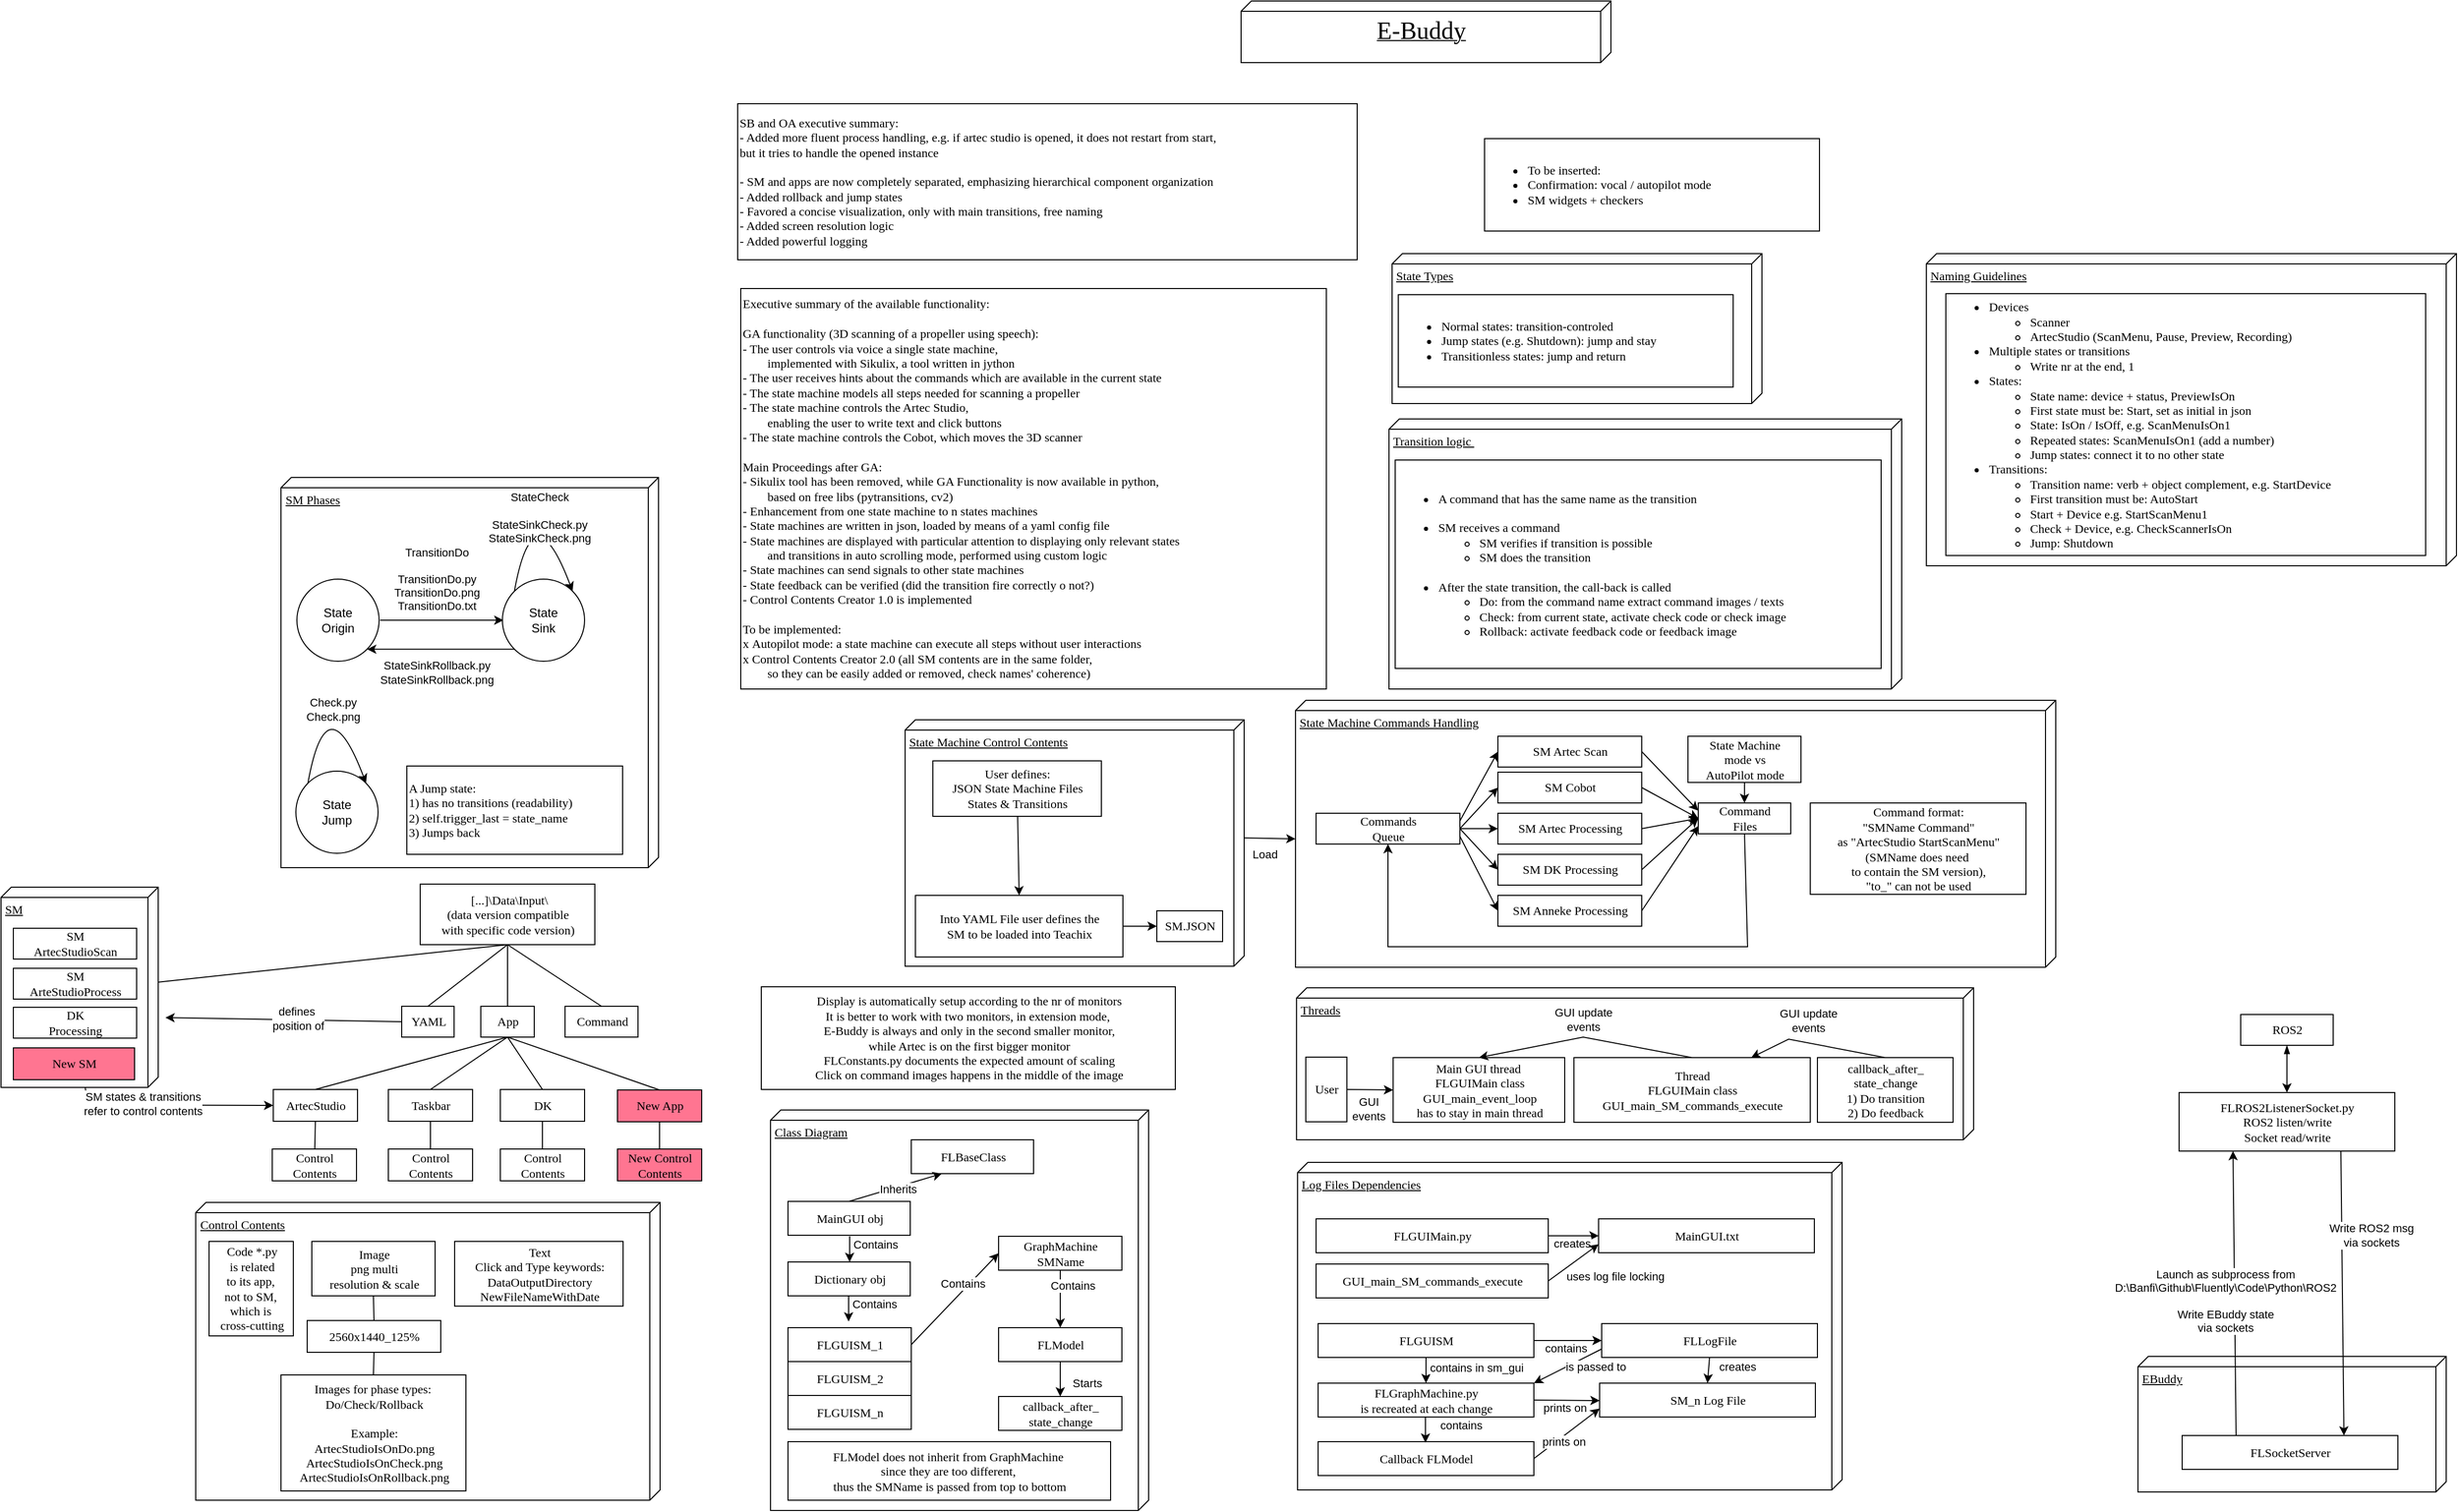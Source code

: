 <mxfile version="26.2.14">
  <diagram name="Page-1" id="5f0bae14-7c28-e335-631c-24af17079c00">
    <mxGraphModel dx="2461" dy="1622" grid="1" gridSize="10" guides="1" tooltips="1" connect="1" arrows="1" fold="1" page="1" pageScale="1" pageWidth="1100" pageHeight="850" background="none" math="0" shadow="0">
      <root>
        <mxCell id="0" />
        <mxCell id="1" parent="0" />
        <mxCell id="FyrezDLdz2w5cdfSxxZt-1" value="&lt;span style=&quot;text-align: center;&quot;&gt;SM Phases&lt;/span&gt;" style="verticalAlign=top;align=left;spacingTop=8;spacingLeft=2;spacingRight=12;shape=cube;size=10;direction=south;fontStyle=4;html=1;rounded=0;shadow=0;comic=0;labelBackgroundColor=none;strokeWidth=1;fontFamily=Verdana;fontSize=12" parent="1" vertex="1">
          <mxGeometry x="-747.5" y="-186" width="367.5" height="380" as="geometry" />
        </mxCell>
        <mxCell id="ofV2cb6MHvZtfFoswOe7-8" value="Control Contents" style="verticalAlign=top;align=left;spacingTop=8;spacingLeft=2;spacingRight=12;shape=cube;size=10;direction=south;fontStyle=4;html=1;rounded=0;shadow=0;comic=0;labelBackgroundColor=none;strokeWidth=1;fontFamily=Verdana;fontSize=12" parent="1" vertex="1">
          <mxGeometry x="-830.5" y="520" width="452" height="290" as="geometry" />
        </mxCell>
        <mxCell id="AY9wH07KmgAVZhraWsbL-15" value="Class Diagram" style="verticalAlign=top;align=left;spacingTop=8;spacingLeft=2;spacingRight=12;shape=cube;size=10;direction=south;fontStyle=4;html=1;rounded=0;shadow=0;comic=0;labelBackgroundColor=none;strokeWidth=1;fontFamily=Verdana;fontSize=12" parent="1" vertex="1">
          <mxGeometry x="-271" y="430" width="368" height="390" as="geometry" />
        </mxCell>
        <mxCell id="AY9wH07KmgAVZhraWsbL-14" value="Log Files Dependencies" style="verticalAlign=top;align=left;spacingTop=8;spacingLeft=2;spacingRight=12;shape=cube;size=10;direction=south;fontStyle=4;html=1;rounded=0;shadow=0;comic=0;labelBackgroundColor=none;strokeWidth=1;fontFamily=Verdana;fontSize=12" parent="1" vertex="1">
          <mxGeometry x="242" y="481" width="530" height="319" as="geometry" />
        </mxCell>
        <mxCell id="AY9wH07KmgAVZhraWsbL-13" value="Threads" style="verticalAlign=top;align=left;spacingTop=8;spacingLeft=2;spacingRight=12;shape=cube;size=10;direction=south;fontStyle=4;html=1;rounded=0;shadow=0;comic=0;labelBackgroundColor=none;strokeWidth=1;fontFamily=Verdana;fontSize=12" parent="1" vertex="1">
          <mxGeometry x="241" y="311" width="659" height="148" as="geometry" />
        </mxCell>
        <mxCell id="39150e848f15840c-2" value="State Machine Commands Handling" style="verticalAlign=top;align=left;spacingTop=8;spacingLeft=2;spacingRight=12;shape=cube;size=10;direction=south;fontStyle=4;html=1;rounded=0;shadow=0;comic=0;labelBackgroundColor=none;strokeWidth=1;fontFamily=Verdana;fontSize=12" parent="1" vertex="1">
          <mxGeometry x="240" y="31" width="740" height="260" as="geometry" />
        </mxCell>
        <mxCell id="39150e848f15840c-1" value="State Machine Control Contents" style="verticalAlign=top;align=left;spacingTop=8;spacingLeft=2;spacingRight=12;shape=cube;size=10;direction=south;fontStyle=4;html=1;rounded=0;shadow=0;comic=0;labelBackgroundColor=none;strokeWidth=1;fontFamily=Verdana;fontSize=12" parent="1" vertex="1">
          <mxGeometry x="-140" y="50" width="330" height="240" as="geometry" />
        </mxCell>
        <mxCell id="39150e848f15840c-4" value="&lt;div&gt;&lt;span style=&quot;background-color: initial;&quot;&gt;User defines:&lt;/span&gt;&lt;/div&gt;&lt;div&gt;JSON State Machine Files&lt;/div&gt;&lt;div&gt;States &amp;amp; Transitions&lt;/div&gt;" style="html=1;rounded=0;shadow=0;comic=0;labelBackgroundColor=none;strokeWidth=1;fontFamily=Verdana;fontSize=12;align=center;" parent="1" vertex="1">
          <mxGeometry x="-113" y="90" width="164" height="54" as="geometry" />
        </mxCell>
        <mxCell id="W2CoI75CdyUiyKa4dSAK-4" value="" style="endArrow=classic;html=1;rounded=0;entryX=0.5;entryY=0;entryDx=0;entryDy=0;" parent="1" source="39150e848f15840c-4" target="W2CoI75CdyUiyKa4dSAK-45" edge="1">
          <mxGeometry width="50" height="50" relative="1" as="geometry">
            <mxPoint x="233" y="390" as="sourcePoint" />
            <mxPoint x="283" y="340" as="targetPoint" />
          </mxGeometry>
        </mxCell>
        <mxCell id="W2CoI75CdyUiyKa4dSAK-7" value="&lt;div&gt;SM Artec Scan&lt;/div&gt;" style="html=1;rounded=0;shadow=0;comic=0;labelBackgroundColor=none;strokeWidth=1;fontFamily=Verdana;fontSize=12;align=center;" parent="1" vertex="1">
          <mxGeometry x="437" y="66" width="140" height="30" as="geometry" />
        </mxCell>
        <mxCell id="W2CoI75CdyUiyKa4dSAK-8" value="&lt;div&gt;SM Artec Processing&lt;/div&gt;" style="html=1;rounded=0;shadow=0;comic=0;labelBackgroundColor=none;strokeWidth=1;fontFamily=Verdana;fontSize=12;align=center;" parent="1" vertex="1">
          <mxGeometry x="437" y="141" width="140" height="30" as="geometry" />
        </mxCell>
        <mxCell id="W2CoI75CdyUiyKa4dSAK-9" value="&lt;div&gt;SM Cobot&lt;/div&gt;" style="html=1;rounded=0;shadow=0;comic=0;labelBackgroundColor=none;strokeWidth=1;fontFamily=Verdana;fontSize=12;align=center;" parent="1" vertex="1">
          <mxGeometry x="437" y="101" width="140" height="30" as="geometry" />
        </mxCell>
        <mxCell id="W2CoI75CdyUiyKa4dSAK-10" value="&lt;div&gt;SM DK Processing&lt;/div&gt;" style="html=1;rounded=0;shadow=0;comic=0;labelBackgroundColor=none;strokeWidth=1;fontFamily=Verdana;fontSize=12;align=center;" parent="1" vertex="1">
          <mxGeometry x="437" y="181" width="140" height="30" as="geometry" />
        </mxCell>
        <mxCell id="W2CoI75CdyUiyKa4dSAK-11" value="&lt;div&gt;SM Anneke&lt;span style=&quot;background-color: initial;&quot;&gt;&amp;nbsp;Processing&lt;/span&gt;&lt;/div&gt;" style="html=1;rounded=0;shadow=0;comic=0;labelBackgroundColor=none;strokeWidth=1;fontFamily=Verdana;fontSize=12;align=center;" parent="1" vertex="1">
          <mxGeometry x="437" y="221" width="140" height="30" as="geometry" />
        </mxCell>
        <mxCell id="W2CoI75CdyUiyKa4dSAK-12" value="&lt;div&gt;Command&lt;/div&gt;&lt;div&gt;Files&lt;/div&gt;" style="html=1;rounded=0;shadow=0;comic=0;labelBackgroundColor=none;strokeWidth=1;fontFamily=Verdana;fontSize=12;align=center;" parent="1" vertex="1">
          <mxGeometry x="632" y="131" width="90" height="30" as="geometry" />
        </mxCell>
        <mxCell id="W2CoI75CdyUiyKa4dSAK-13" value="&lt;div&gt;Commands&lt;/div&gt;&lt;div&gt;Queue&lt;/div&gt;" style="html=1;rounded=0;shadow=0;comic=0;labelBackgroundColor=none;strokeWidth=1;fontFamily=Verdana;fontSize=12;align=center;" parent="1" vertex="1">
          <mxGeometry x="260" y="141" width="140" height="30" as="geometry" />
        </mxCell>
        <mxCell id="W2CoI75CdyUiyKa4dSAK-23" value="" style="endArrow=classic;html=1;rounded=0;exitX=1;exitY=0.5;exitDx=0;exitDy=0;entryX=0;entryY=0.75;entryDx=0;entryDy=0;" parent="1" source="W2CoI75CdyUiyKa4dSAK-11" target="W2CoI75CdyUiyKa4dSAK-12" edge="1">
          <mxGeometry width="50" height="50" relative="1" as="geometry">
            <mxPoint x="157" y="96" as="sourcePoint" />
            <mxPoint x="427" y="161" as="targetPoint" />
            <Array as="points" />
          </mxGeometry>
        </mxCell>
        <mxCell id="W2CoI75CdyUiyKa4dSAK-27" value="" style="endArrow=classic;html=1;rounded=0;entryX=0.5;entryY=1;entryDx=0;entryDy=0;exitX=0.5;exitY=1;exitDx=0;exitDy=0;" parent="1" source="W2CoI75CdyUiyKa4dSAK-12" target="W2CoI75CdyUiyKa4dSAK-13" edge="1">
          <mxGeometry width="50" height="50" relative="1" as="geometry">
            <mxPoint x="600" y="461" as="sourcePoint" />
            <mxPoint x="650" y="411" as="targetPoint" />
            <Array as="points">
              <mxPoint x="680" y="271" />
              <mxPoint x="330" y="271" />
            </Array>
          </mxGeometry>
        </mxCell>
        <mxCell id="W2CoI75CdyUiyKa4dSAK-28" value="" style="endArrow=classic;html=1;rounded=0;exitX=1;exitY=0.5;exitDx=0;exitDy=0;entryX=0;entryY=0.5;entryDx=0;entryDy=0;" parent="1" source="W2CoI75CdyUiyKa4dSAK-10" target="W2CoI75CdyUiyKa4dSAK-12" edge="1">
          <mxGeometry width="50" height="50" relative="1" as="geometry">
            <mxPoint x="587" y="239" as="sourcePoint" />
            <mxPoint x="642" y="164" as="targetPoint" />
            <Array as="points" />
          </mxGeometry>
        </mxCell>
        <mxCell id="W2CoI75CdyUiyKa4dSAK-29" value="" style="endArrow=classic;html=1;rounded=0;exitX=1;exitY=0.5;exitDx=0;exitDy=0;entryX=0;entryY=0.5;entryDx=0;entryDy=0;" parent="1" source="W2CoI75CdyUiyKa4dSAK-8" target="W2CoI75CdyUiyKa4dSAK-12" edge="1">
          <mxGeometry width="50" height="50" relative="1" as="geometry">
            <mxPoint x="587" y="206" as="sourcePoint" />
            <mxPoint x="642" y="156" as="targetPoint" />
            <Array as="points" />
          </mxGeometry>
        </mxCell>
        <mxCell id="W2CoI75CdyUiyKa4dSAK-30" value="" style="endArrow=classic;html=1;rounded=0;exitX=1;exitY=0.5;exitDx=0;exitDy=0;entryX=0;entryY=0.5;entryDx=0;entryDy=0;" parent="1" source="W2CoI75CdyUiyKa4dSAK-9" target="W2CoI75CdyUiyKa4dSAK-12" edge="1">
          <mxGeometry width="50" height="50" relative="1" as="geometry">
            <mxPoint x="587" y="166" as="sourcePoint" />
            <mxPoint x="642" y="156" as="targetPoint" />
            <Array as="points" />
          </mxGeometry>
        </mxCell>
        <mxCell id="W2CoI75CdyUiyKa4dSAK-31" value="" style="endArrow=classic;html=1;rounded=0;exitX=1;exitY=0.5;exitDx=0;exitDy=0;entryX=0;entryY=0.25;entryDx=0;entryDy=0;" parent="1" source="W2CoI75CdyUiyKa4dSAK-7" target="W2CoI75CdyUiyKa4dSAK-12" edge="1">
          <mxGeometry width="50" height="50" relative="1" as="geometry">
            <mxPoint x="587" y="126" as="sourcePoint" />
            <mxPoint x="630" y="151" as="targetPoint" />
            <Array as="points" />
          </mxGeometry>
        </mxCell>
        <mxCell id="W2CoI75CdyUiyKa4dSAK-33" value="" style="endArrow=classic;html=1;rounded=0;exitX=1;exitY=0.5;exitDx=0;exitDy=0;entryX=0;entryY=0.5;entryDx=0;entryDy=0;" parent="1" source="W2CoI75CdyUiyKa4dSAK-13" target="W2CoI75CdyUiyKa4dSAK-10" edge="1">
          <mxGeometry width="50" height="50" relative="1" as="geometry">
            <mxPoint x="764" y="521" as="sourcePoint" />
            <mxPoint x="819" y="439" as="targetPoint" />
            <Array as="points" />
          </mxGeometry>
        </mxCell>
        <mxCell id="W2CoI75CdyUiyKa4dSAK-34" value="" style="endArrow=classic;html=1;rounded=0;entryX=0;entryY=0.5;entryDx=0;entryDy=0;" parent="1" target="W2CoI75CdyUiyKa4dSAK-8" edge="1">
          <mxGeometry width="50" height="50" relative="1" as="geometry">
            <mxPoint x="400" y="156" as="sourcePoint" />
            <mxPoint x="819" y="431" as="targetPoint" />
            <Array as="points" />
          </mxGeometry>
        </mxCell>
        <mxCell id="W2CoI75CdyUiyKa4dSAK-35" value="" style="endArrow=classic;html=1;rounded=0;entryX=0;entryY=0.5;entryDx=0;entryDy=0;" parent="1" target="W2CoI75CdyUiyKa4dSAK-9" edge="1">
          <mxGeometry width="50" height="50" relative="1" as="geometry">
            <mxPoint x="400" y="156" as="sourcePoint" />
            <mxPoint x="819" y="431" as="targetPoint" />
            <Array as="points" />
          </mxGeometry>
        </mxCell>
        <mxCell id="W2CoI75CdyUiyKa4dSAK-36" value="" style="endArrow=classic;html=1;rounded=0;exitX=1;exitY=0.25;exitDx=0;exitDy=0;entryX=0;entryY=0.5;entryDx=0;entryDy=0;" parent="1" source="W2CoI75CdyUiyKa4dSAK-13" target="W2CoI75CdyUiyKa4dSAK-7" edge="1">
          <mxGeometry width="50" height="50" relative="1" as="geometry">
            <mxPoint x="764" y="366" as="sourcePoint" />
            <mxPoint x="880" y="331" as="targetPoint" />
            <Array as="points" />
          </mxGeometry>
        </mxCell>
        <mxCell id="W2CoI75CdyUiyKa4dSAK-37" value="" style="endArrow=classic;html=1;rounded=0;exitX=1;exitY=0.75;exitDx=0;exitDy=0;entryX=0;entryY=0.5;entryDx=0;entryDy=0;" parent="1" source="W2CoI75CdyUiyKa4dSAK-13" target="W2CoI75CdyUiyKa4dSAK-11" edge="1">
          <mxGeometry width="50" height="50" relative="1" as="geometry">
            <mxPoint x="410" y="166" as="sourcePoint" />
            <mxPoint x="447" y="206" as="targetPoint" />
            <Array as="points" />
          </mxGeometry>
        </mxCell>
        <mxCell id="W2CoI75CdyUiyKa4dSAK-38" value="&lt;div&gt;State Machine&lt;/div&gt;&lt;div&gt;mode vs&lt;/div&gt;&lt;div&gt;AutoPilot mode&lt;/div&gt;" style="html=1;rounded=0;shadow=0;comic=0;labelBackgroundColor=none;strokeWidth=1;fontFamily=Verdana;fontSize=12;align=center;" parent="1" vertex="1">
          <mxGeometry x="622" y="66" width="110" height="45" as="geometry" />
        </mxCell>
        <mxCell id="W2CoI75CdyUiyKa4dSAK-39" value="" style="endArrow=classic;html=1;rounded=0;exitX=0.5;exitY=1;exitDx=0;exitDy=0;entryX=0.5;entryY=0;entryDx=0;entryDy=0;" parent="1" source="W2CoI75CdyUiyKa4dSAK-38" target="W2CoI75CdyUiyKa4dSAK-12" edge="1">
          <mxGeometry width="50" height="50" relative="1" as="geometry">
            <mxPoint x="587" y="91" as="sourcePoint" />
            <mxPoint x="642" y="149" as="targetPoint" />
            <Array as="points" />
          </mxGeometry>
        </mxCell>
        <mxCell id="W2CoI75CdyUiyKa4dSAK-40" value="" style="endArrow=classic;html=1;rounded=0;exitX=0;exitY=0;exitDx=115;exitDy=0;entryX=0;entryY=0;entryDx=135;entryDy=740;entryPerimeter=0;exitPerimeter=0;" parent="1" source="39150e848f15840c-1" target="39150e848f15840c-2" edge="1">
          <mxGeometry width="50" height="50" relative="1" as="geometry">
            <mxPoint x="220" y="290" as="sourcePoint" />
            <mxPoint x="270" y="240" as="targetPoint" />
          </mxGeometry>
        </mxCell>
        <mxCell id="W2CoI75CdyUiyKa4dSAK-41" value="Load" style="edgeLabel;html=1;align=center;verticalAlign=middle;resizable=0;points=[];" parent="W2CoI75CdyUiyKa4dSAK-40" vertex="1" connectable="0">
          <mxGeometry x="0.325" y="-1" relative="1" as="geometry">
            <mxPoint x="-13" y="14" as="offset" />
          </mxGeometry>
        </mxCell>
        <mxCell id="W2CoI75CdyUiyKa4dSAK-45" value="&lt;div&gt;&lt;span style=&quot;background-color: initial;&quot;&gt;Into YAML File u&lt;/span&gt;ser defines the&lt;/div&gt;&lt;div&gt;&lt;span style=&quot;background-color: initial;&quot;&gt;SM to be loaded into Teachix&lt;/span&gt;&lt;/div&gt;" style="html=1;rounded=0;shadow=0;comic=0;labelBackgroundColor=none;strokeWidth=1;fontFamily=Verdana;fontSize=12;align=center;" parent="1" vertex="1">
          <mxGeometry x="-130" y="221" width="202" height="60" as="geometry" />
        </mxCell>
        <mxCell id="W2CoI75CdyUiyKa4dSAK-48" value="&lt;div&gt;FLGraphMachine.py&lt;/div&gt;&lt;div&gt;is recreated at each change&lt;/div&gt;" style="html=1;rounded=0;shadow=0;comic=0;labelBackgroundColor=none;strokeWidth=1;fontFamily=Verdana;fontSize=12;align=center;" parent="1" vertex="1">
          <mxGeometry x="262" y="696" width="210" height="33" as="geometry" />
        </mxCell>
        <mxCell id="W2CoI75CdyUiyKa4dSAK-49" value="&lt;div&gt;&lt;span style=&quot;background-color: initial;&quot;&gt;Callback&amp;nbsp;&lt;/span&gt;FLModel&lt;/div&gt;" style="html=1;rounded=0;shadow=0;comic=0;labelBackgroundColor=none;strokeWidth=1;fontFamily=Verdana;fontSize=12;align=center;" parent="1" vertex="1">
          <mxGeometry x="262" y="753" width="210" height="33" as="geometry" />
        </mxCell>
        <mxCell id="W2CoI75CdyUiyKa4dSAK-50" value="&lt;div&gt;FLGUISM&lt;/div&gt;" style="html=1;rounded=0;shadow=0;comic=0;labelBackgroundColor=none;strokeWidth=1;fontFamily=Verdana;fontSize=12;align=center;" parent="1" vertex="1">
          <mxGeometry x="262" y="638" width="210" height="33" as="geometry" />
        </mxCell>
        <mxCell id="W2CoI75CdyUiyKa4dSAK-51" value="&lt;div&gt;SM_n Log File&lt;/div&gt;" style="html=1;rounded=0;shadow=0;comic=0;labelBackgroundColor=none;strokeWidth=1;fontFamily=Verdana;fontSize=12;align=center;" parent="1" vertex="1">
          <mxGeometry x="536" y="696" width="210" height="33" as="geometry" />
        </mxCell>
        <mxCell id="W2CoI75CdyUiyKa4dSAK-52" value="" style="endArrow=classic;html=1;rounded=0;entryX=0.5;entryY=0;entryDx=0;entryDy=0;exitX=0.5;exitY=1;exitDx=0;exitDy=0;" parent="1" source="W2CoI75CdyUiyKa4dSAK-50" target="W2CoI75CdyUiyKa4dSAK-48" edge="1">
          <mxGeometry width="50" height="50" relative="1" as="geometry">
            <mxPoint x="332" y="506" as="sourcePoint" />
            <mxPoint x="519" y="331" as="targetPoint" />
          </mxGeometry>
        </mxCell>
        <mxCell id="W2CoI75CdyUiyKa4dSAK-53" value="contains in sm_gui" style="edgeLabel;html=1;align=center;verticalAlign=middle;resizable=0;points=[];" parent="W2CoI75CdyUiyKa4dSAK-52" vertex="1" connectable="0">
          <mxGeometry x="0.003" y="3" relative="1" as="geometry">
            <mxPoint x="46" y="-3" as="offset" />
          </mxGeometry>
        </mxCell>
        <mxCell id="W2CoI75CdyUiyKa4dSAK-54" value="" style="endArrow=classic;html=1;rounded=0;entryX=0.5;entryY=0;entryDx=0;entryDy=0;exitX=0.5;exitY=1;exitDx=0;exitDy=0;" parent="1" edge="1">
          <mxGeometry width="50" height="50" relative="1" as="geometry">
            <mxPoint x="366.5" y="729" as="sourcePoint" />
            <mxPoint x="366.5" y="754" as="targetPoint" />
          </mxGeometry>
        </mxCell>
        <mxCell id="W2CoI75CdyUiyKa4dSAK-55" value="contains" style="edgeLabel;html=1;align=center;verticalAlign=middle;resizable=0;points=[];" parent="W2CoI75CdyUiyKa4dSAK-54" vertex="1" connectable="0">
          <mxGeometry x="0.003" y="3" relative="1" as="geometry">
            <mxPoint x="31" y="-5" as="offset" />
          </mxGeometry>
        </mxCell>
        <mxCell id="W2CoI75CdyUiyKa4dSAK-56" value="" style="endArrow=classic;html=1;rounded=0;entryX=0;entryY=0.5;entryDx=0;entryDy=0;exitX=1;exitY=0.5;exitDx=0;exitDy=0;" parent="1" source="W2CoI75CdyUiyKa4dSAK-50" target="AY9wH07KmgAVZhraWsbL-56" edge="1">
          <mxGeometry width="50" height="50" relative="1" as="geometry">
            <mxPoint x="346" y="506" as="sourcePoint" />
            <mxPoint x="533" y="331" as="targetPoint" />
          </mxGeometry>
        </mxCell>
        <mxCell id="W2CoI75CdyUiyKa4dSAK-57" value="contains" style="edgeLabel;html=1;align=center;verticalAlign=middle;resizable=0;points=[];" parent="W2CoI75CdyUiyKa4dSAK-56" vertex="1" connectable="0">
          <mxGeometry x="0.003" y="3" relative="1" as="geometry">
            <mxPoint x="-2" y="10" as="offset" />
          </mxGeometry>
        </mxCell>
        <mxCell id="W2CoI75CdyUiyKa4dSAK-58" value="" style="endArrow=classic;html=1;rounded=0;exitX=1;exitY=0.5;exitDx=0;exitDy=0;" parent="1" source="W2CoI75CdyUiyKa4dSAK-48" edge="1">
          <mxGeometry width="50" height="50" relative="1" as="geometry">
            <mxPoint x="496" y="665" as="sourcePoint" />
            <mxPoint x="536" y="713" as="targetPoint" />
          </mxGeometry>
        </mxCell>
        <mxCell id="W2CoI75CdyUiyKa4dSAK-59" value="prints on" style="edgeLabel;html=1;align=center;verticalAlign=middle;resizable=0;points=[];" parent="W2CoI75CdyUiyKa4dSAK-58" vertex="1" connectable="0">
          <mxGeometry x="0.003" y="3" relative="1" as="geometry">
            <mxPoint x="-2" y="10" as="offset" />
          </mxGeometry>
        </mxCell>
        <mxCell id="W2CoI75CdyUiyKa4dSAK-60" value="" style="endArrow=classic;html=1;rounded=0;exitX=1;exitY=0.5;exitDx=0;exitDy=0;entryX=0;entryY=0.75;entryDx=0;entryDy=0;" parent="1" source="W2CoI75CdyUiyKa4dSAK-49" target="W2CoI75CdyUiyKa4dSAK-51" edge="1">
          <mxGeometry width="50" height="50" relative="1" as="geometry">
            <mxPoint x="496" y="723" as="sourcePoint" />
            <mxPoint x="546" y="723" as="targetPoint" />
          </mxGeometry>
        </mxCell>
        <mxCell id="W2CoI75CdyUiyKa4dSAK-61" value="prints on" style="edgeLabel;html=1;align=center;verticalAlign=middle;resizable=0;points=[];" parent="W2CoI75CdyUiyKa4dSAK-60" vertex="1" connectable="0">
          <mxGeometry x="0.003" y="3" relative="1" as="geometry">
            <mxPoint x="-2" y="10" as="offset" />
          </mxGeometry>
        </mxCell>
        <mxCell id="AY9wH07KmgAVZhraWsbL-1" value="&lt;div&gt;MainGUI obj&lt;/div&gt;" style="html=1;rounded=0;shadow=0;comic=0;labelBackgroundColor=none;strokeWidth=1;fontFamily=Verdana;fontSize=12;align=center;" parent="1" vertex="1">
          <mxGeometry x="-254" y="519" width="119" height="33" as="geometry" />
        </mxCell>
        <mxCell id="AY9wH07KmgAVZhraWsbL-2" value="&lt;div&gt;Dictionary obj&lt;/div&gt;" style="html=1;rounded=0;shadow=0;comic=0;labelBackgroundColor=none;strokeWidth=1;fontFamily=Verdana;fontSize=12;align=center;" parent="1" vertex="1">
          <mxGeometry x="-254" y="578" width="119" height="33" as="geometry" />
        </mxCell>
        <mxCell id="AY9wH07KmgAVZhraWsbL-3" value="&lt;div&gt;FLGUISM_1&lt;/div&gt;" style="html=1;rounded=0;shadow=0;comic=0;labelBackgroundColor=none;strokeWidth=1;fontFamily=Verdana;fontSize=12;align=center;" parent="1" vertex="1">
          <mxGeometry x="-254" y="642" width="120" height="33" as="geometry" />
        </mxCell>
        <mxCell id="AY9wH07KmgAVZhraWsbL-4" value="&lt;div&gt;FLGUISM_2&lt;/div&gt;" style="html=1;rounded=0;shadow=0;comic=0;labelBackgroundColor=none;strokeWidth=1;fontFamily=Verdana;fontSize=12;align=center;" parent="1" vertex="1">
          <mxGeometry x="-254" y="675" width="120" height="33" as="geometry" />
        </mxCell>
        <mxCell id="AY9wH07KmgAVZhraWsbL-5" value="&lt;div&gt;FLGUISM_n&lt;/div&gt;" style="html=1;rounded=0;shadow=0;comic=0;labelBackgroundColor=none;strokeWidth=1;fontFamily=Verdana;fontSize=12;align=center;" parent="1" vertex="1">
          <mxGeometry x="-254" y="708" width="120" height="33" as="geometry" />
        </mxCell>
        <mxCell id="AY9wH07KmgAVZhraWsbL-7" value="" style="endArrow=classic;html=1;rounded=0;entryX=0.5;entryY=0;entryDx=0;entryDy=0;exitX=0.5;exitY=1;exitDx=0;exitDy=0;" parent="1" edge="1">
          <mxGeometry width="50" height="50" relative="1" as="geometry">
            <mxPoint x="-194" y="553" as="sourcePoint" />
            <mxPoint x="-194" y="578" as="targetPoint" />
          </mxGeometry>
        </mxCell>
        <mxCell id="AY9wH07KmgAVZhraWsbL-8" value="Contains" style="edgeLabel;html=1;align=center;verticalAlign=middle;resizable=0;points=[];" parent="AY9wH07KmgAVZhraWsbL-7" vertex="1" connectable="0">
          <mxGeometry x="0.003" y="3" relative="1" as="geometry">
            <mxPoint x="22" y="-5" as="offset" />
          </mxGeometry>
        </mxCell>
        <mxCell id="AY9wH07KmgAVZhraWsbL-10" value="" style="endArrow=classic;html=1;rounded=0;entryX=0.5;entryY=0;entryDx=0;entryDy=0;exitX=0.5;exitY=1;exitDx=0;exitDy=0;" parent="1" edge="1">
          <mxGeometry width="50" height="50" relative="1" as="geometry">
            <mxPoint x="-195" y="611" as="sourcePoint" />
            <mxPoint x="-195" y="636" as="targetPoint" />
          </mxGeometry>
        </mxCell>
        <mxCell id="AY9wH07KmgAVZhraWsbL-11" value="Contains" style="edgeLabel;html=1;align=center;verticalAlign=middle;resizable=0;points=[];" parent="AY9wH07KmgAVZhraWsbL-10" vertex="1" connectable="0">
          <mxGeometry x="0.003" y="3" relative="1" as="geometry">
            <mxPoint x="22" y="-5" as="offset" />
          </mxGeometry>
        </mxCell>
        <mxCell id="W2CoI75CdyUiyKa4dSAK-44" value="&lt;div&gt;Thread&lt;/div&gt;&lt;div&gt;FLGUIMain class&lt;br&gt;&lt;/div&gt;&lt;div&gt;GUI_main_SM_commands_execute&lt;/div&gt;" style="html=1;rounded=0;shadow=0;comic=0;labelBackgroundColor=none;strokeWidth=1;fontFamily=Verdana;fontSize=12;align=center;" parent="1" vertex="1">
          <mxGeometry x="511" y="379" width="230" height="63" as="geometry" />
        </mxCell>
        <mxCell id="W2CoI75CdyUiyKa4dSAK-43" value="&lt;div&gt;Main GUI thread&amp;nbsp;&lt;/div&gt;&lt;div&gt;FLGUIMain class&lt;/div&gt;&lt;div&gt;GUI_&lt;span style=&quot;background-color: initial;&quot;&gt;main_event_loop&lt;/span&gt;&lt;/div&gt;&lt;div&gt;has to stay in main thread&lt;span style=&quot;background-color: initial;&quot;&gt;&lt;br&gt;&lt;/span&gt;&lt;/div&gt;" style="html=1;rounded=0;shadow=0;comic=0;labelBackgroundColor=none;strokeWidth=1;fontFamily=Verdana;fontSize=12;align=center;" parent="1" vertex="1">
          <mxGeometry x="335" y="379" width="167" height="63" as="geometry" />
        </mxCell>
        <mxCell id="AY9wH07KmgAVZhraWsbL-16" value="&lt;div&gt;Display is automatically setup according to the nr of monitors&lt;/div&gt;&lt;div&gt;It is better to work with two monitors,&amp;nbsp;&lt;span style=&quot;background-color: initial;&quot;&gt;in extension mode,&amp;nbsp;&lt;/span&gt;&lt;/div&gt;&lt;div&gt;E-Buddy is always and only in the second smaller monitor,&lt;/div&gt;&lt;div&gt;while Artec is on the first bigger monitor&lt;/div&gt;&lt;div&gt;FLConstants.py documents the expected amount of scaling&lt;/div&gt;&lt;div&gt;Click on command images happens in the middle of the image&lt;br&gt;&lt;/div&gt;" style="html=1;rounded=0;shadow=0;comic=0;labelBackgroundColor=none;strokeWidth=1;fontFamily=Verdana;fontSize=12;align=center;" parent="1" vertex="1">
          <mxGeometry x="-280" y="310" width="403" height="100" as="geometry" />
        </mxCell>
        <mxCell id="AY9wH07KmgAVZhraWsbL-18" value="&lt;div&gt;Executive summary of the available functionality:&lt;/div&gt;&lt;div&gt;&lt;br&gt;&lt;/div&gt;&lt;div&gt;GA functionality (3D scanning of a propeller using speech):&lt;/div&gt;&lt;div&gt;- The user controls via voice a single state machine,&amp;nbsp;&lt;/div&gt;&lt;div&gt;&lt;span style=&quot;white-space: pre;&quot;&gt;&#x9;&lt;/span&gt;implemented with Sikulix,&amp;nbsp;&lt;span style=&quot;background-color: initial;&quot;&gt;a tool written in jython&lt;/span&gt;&lt;/div&gt;&lt;div&gt;- The user receives hints about the commands which are&amp;nbsp;&lt;span style=&quot;background-color: initial;&quot;&gt;available in the current state&lt;/span&gt;&lt;br&gt;&lt;/div&gt;&lt;div&gt;- The state machine models all steps needed for scanning a propeller&lt;br&gt;&lt;/div&gt;&lt;div&gt;- The state machine controls the Artec Studio,&amp;nbsp;&lt;/div&gt;&lt;div&gt;&lt;span style=&quot;white-space: pre;&quot;&gt;&#x9;&lt;/span&gt;enabling the user to write text and click buttons&amp;nbsp;&lt;/div&gt;&lt;div&gt;- The state machine&amp;nbsp;&lt;span style=&quot;background-color: initial;&quot;&gt;controls the Cobot, which moves the 3D scanner&lt;/span&gt;&lt;/div&gt;&lt;div&gt;&lt;br&gt;&lt;/div&gt;&lt;div&gt;Main Proceedings after GA:&lt;/div&gt;&lt;div&gt;- Sikulix tool has been removed, while&amp;nbsp;&lt;span style=&quot;background-color: initial;&quot;&gt;GA Functionality is now available&lt;/span&gt;&lt;span style=&quot;background-color: initial;&quot;&gt;&amp;nbsp;in python, &lt;br&gt;&lt;span style=&quot;white-space: pre;&quot;&gt;&#x9;&lt;/span&gt;based on free libs (p&lt;/span&gt;&lt;span style=&quot;background-color: initial;&quot;&gt;ytransitions,&amp;nbsp;&lt;/span&gt;&lt;span style=&quot;background-color: initial;&quot;&gt;cv2)&lt;/span&gt;&lt;/div&gt;&lt;div style=&quot;&quot;&gt;- Enhancement from one state machine to n states machines&lt;/div&gt;&lt;div style=&quot;&quot;&gt;- State machines are written in json, loaded by means of a yaml config file&lt;/div&gt;&lt;div style=&quot;&quot;&gt;- State machines are displayed with particular attention to displaying on&lt;span style=&quot;background-color: initial;&quot;&gt;ly relevant states&amp;nbsp;&lt;/span&gt;&lt;/div&gt;&lt;div style=&quot;&quot;&gt;&lt;span style=&quot;background-color: initial;&quot;&gt;&lt;span style=&quot;white-space: pre;&quot;&gt;&#x9;&lt;/span&gt;and transitions in auto scrolling mode, performed using custom logic&lt;/span&gt;&lt;/div&gt;&lt;div style=&quot;&quot;&gt;- State machines can send signals to other state machines&lt;/div&gt;&lt;div style=&quot;&quot;&gt;- State feedback can be verified (did the transition fire correctly o not?)&lt;/div&gt;&lt;div style=&quot;&quot;&gt;-&amp;nbsp;&lt;span style=&quot;background-color: initial;&quot;&gt;Control Contents Creator 1.0 is implemented&lt;/span&gt;&lt;/div&gt;&lt;div style=&quot;&quot;&gt;&lt;span style=&quot;background-color: initial;&quot;&gt;&lt;br&gt;&lt;/span&gt;&lt;/div&gt;&lt;div style=&quot;&quot;&gt;To be implemented:&lt;/div&gt;&lt;div style=&quot;&quot;&gt;x&amp;nbsp;&lt;span style=&quot;background-color: initial;&quot;&gt;Autopilot mode: a&lt;/span&gt;&lt;span style=&quot;background-color: initial;&quot;&gt;&amp;nbsp;state machine can execute all steps without user interactions&lt;/span&gt;&lt;/div&gt;&lt;div style=&quot;&quot;&gt;x Control Contents Creator 2.0 (all SM contents are in the same folder,&amp;nbsp;&lt;/div&gt;&lt;div style=&quot;&quot;&gt;&lt;span style=&quot;white-space: pre;&quot;&gt;&#x9;&lt;/span&gt;so they can be easily added or removed, check names&#39; coherence)&lt;/div&gt;" style="html=1;rounded=0;shadow=0;comic=0;labelBackgroundColor=none;strokeWidth=1;fontFamily=Verdana;fontSize=12;align=left;" parent="1" vertex="1">
          <mxGeometry x="-300" y="-370" width="570" height="390" as="geometry" />
        </mxCell>
        <mxCell id="AY9wH07KmgAVZhraWsbL-23" value="State&lt;span style=&quot;background-color: initial;&quot;&gt;&amp;nbsp;Types&lt;/span&gt;" style="verticalAlign=top;align=left;spacingTop=8;spacingLeft=2;spacingRight=12;shape=cube;size=10;direction=south;fontStyle=4;html=1;rounded=0;shadow=0;comic=0;labelBackgroundColor=none;strokeWidth=1;fontFamily=Verdana;fontSize=12" parent="1" vertex="1">
          <mxGeometry x="334" y="-404" width="360" height="146" as="geometry" />
        </mxCell>
        <mxCell id="AY9wH07KmgAVZhraWsbL-22" value="&lt;div&gt;&lt;ul&gt;&lt;li&gt;&lt;span style=&quot;background-color: initial;&quot;&gt;Normal states: transition-controled&lt;/span&gt;&lt;/li&gt;&lt;li&gt;Jump states (e.g. Shutdown): jump and stay&lt;/li&gt;&lt;li&gt;Transitionless states: jump and return&lt;/li&gt;&lt;/ul&gt;&lt;/div&gt;" style="html=1;rounded=0;shadow=0;comic=0;labelBackgroundColor=none;strokeWidth=1;fontFamily=Verdana;fontSize=12;align=left;" parent="1" vertex="1">
          <mxGeometry x="340" y="-364" width="326" height="90" as="geometry" />
        </mxCell>
        <mxCell id="AY9wH07KmgAVZhraWsbL-24" value="&lt;span style=&quot;font-size: 24px;&quot;&gt;E-Buddy&lt;/span&gt;" style="verticalAlign=top;align=center;spacingTop=8;spacingLeft=2;spacingRight=12;shape=cube;size=10;direction=south;fontStyle=4;html=1;rounded=0;shadow=0;comic=0;labelBackgroundColor=none;strokeWidth=1;fontFamily=Verdana;fontSize=12" parent="1" vertex="1">
          <mxGeometry x="187" y="-650" width="360" height="60" as="geometry" />
        </mxCell>
        <mxCell id="AY9wH07KmgAVZhraWsbL-25" value="&lt;div&gt;callback_after_&lt;br&gt;state_change&lt;br&gt;&lt;/div&gt;&lt;div&gt;1) Do transition&lt;/div&gt;&lt;div&gt;2) Do feedback&lt;/div&gt;" style="html=1;rounded=0;shadow=0;comic=0;labelBackgroundColor=none;strokeWidth=1;fontFamily=Verdana;fontSize=12;align=center;" parent="1" vertex="1">
          <mxGeometry x="748" y="379" width="132" height="63" as="geometry" />
        </mxCell>
        <mxCell id="AY9wH07KmgAVZhraWsbL-26" value="&lt;div&gt;FLModel&lt;/div&gt;" style="html=1;rounded=0;shadow=0;comic=0;labelBackgroundColor=none;strokeWidth=1;fontFamily=Verdana;fontSize=12;align=center;" parent="1" vertex="1">
          <mxGeometry x="-49" y="642" width="120" height="33" as="geometry" />
        </mxCell>
        <mxCell id="AY9wH07KmgAVZhraWsbL-27" value="" style="endArrow=classic;html=1;rounded=0;exitX=1;exitY=0.5;exitDx=0;exitDy=0;entryX=0;entryY=0.5;entryDx=0;entryDy=0;" parent="1" source="AY9wH07KmgAVZhraWsbL-3" target="AY9wH07KmgAVZhraWsbL-43" edge="1">
          <mxGeometry width="50" height="50" relative="1" as="geometry">
            <mxPoint x="-185" y="621" as="sourcePoint" />
            <mxPoint x="-185" y="646" as="targetPoint" />
          </mxGeometry>
        </mxCell>
        <mxCell id="AY9wH07KmgAVZhraWsbL-28" value="Contains" style="edgeLabel;html=1;align=center;verticalAlign=middle;resizable=0;points=[];" parent="AY9wH07KmgAVZhraWsbL-27" vertex="1" connectable="0">
          <mxGeometry x="0.003" y="3" relative="1" as="geometry">
            <mxPoint x="9" y="-13" as="offset" />
          </mxGeometry>
        </mxCell>
        <mxCell id="AY9wH07KmgAVZhraWsbL-29" value="&lt;div&gt;&lt;span style=&quot;background-color: initial;&quot;&gt;callback_after_&lt;br&gt;state_change&lt;/span&gt;&lt;br&gt;&lt;/div&gt;" style="html=1;rounded=0;shadow=0;comic=0;labelBackgroundColor=none;strokeWidth=1;fontFamily=Verdana;fontSize=12;align=center;fontStyle=0" parent="1" vertex="1">
          <mxGeometry x="-49" y="709" width="120" height="33" as="geometry" />
        </mxCell>
        <mxCell id="AY9wH07KmgAVZhraWsbL-30" value="" style="endArrow=classic;html=1;rounded=0;exitX=0.5;exitY=1;exitDx=0;exitDy=0;entryX=0.5;entryY=0;entryDx=0;entryDy=0;" parent="1" source="AY9wH07KmgAVZhraWsbL-26" target="AY9wH07KmgAVZhraWsbL-29" edge="1">
          <mxGeometry width="50" height="50" relative="1" as="geometry">
            <mxPoint x="-124" y="669" as="sourcePoint" />
            <mxPoint x="-39" y="669" as="targetPoint" />
          </mxGeometry>
        </mxCell>
        <mxCell id="AY9wH07KmgAVZhraWsbL-31" value="Starts" style="edgeLabel;html=1;align=center;verticalAlign=middle;resizable=0;points=[];" parent="AY9wH07KmgAVZhraWsbL-30" vertex="1" connectable="0">
          <mxGeometry x="0.003" y="3" relative="1" as="geometry">
            <mxPoint x="23" y="4" as="offset" />
          </mxGeometry>
        </mxCell>
        <mxCell id="AY9wH07KmgAVZhraWsbL-32" value="&lt;div&gt;User&lt;/div&gt;" style="html=1;rounded=0;shadow=0;comic=0;labelBackgroundColor=none;strokeWidth=1;fontFamily=Verdana;fontSize=12;align=center;" parent="1" vertex="1">
          <mxGeometry x="250" y="378.5" width="40" height="63" as="geometry" />
        </mxCell>
        <mxCell id="AY9wH07KmgAVZhraWsbL-33" value="" style="endArrow=classic;html=1;rounded=0;entryX=0;entryY=0.5;entryDx=0;entryDy=0;exitX=1;exitY=0.5;exitDx=0;exitDy=0;" parent="1" source="AY9wH07KmgAVZhraWsbL-32" target="W2CoI75CdyUiyKa4dSAK-43" edge="1">
          <mxGeometry width="50" height="50" relative="1" as="geometry">
            <mxPoint x="290" y="411" as="sourcePoint" />
            <mxPoint x="247" y="214" as="targetPoint" />
          </mxGeometry>
        </mxCell>
        <mxCell id="AY9wH07KmgAVZhraWsbL-34" value="GUI&lt;div&gt;events&lt;/div&gt;" style="edgeLabel;html=1;align=center;verticalAlign=middle;resizable=0;points=[];" parent="AY9wH07KmgAVZhraWsbL-33" vertex="1" connectable="0">
          <mxGeometry x="0.003" y="3" relative="1" as="geometry">
            <mxPoint x="-2" y="21" as="offset" />
          </mxGeometry>
        </mxCell>
        <mxCell id="AY9wH07KmgAVZhraWsbL-36" value="" style="endArrow=classic;html=1;rounded=0;entryX=0.5;entryY=0;entryDx=0;entryDy=0;exitX=0.5;exitY=0;exitDx=0;exitDy=0;" parent="1" source="W2CoI75CdyUiyKa4dSAK-44" target="W2CoI75CdyUiyKa4dSAK-43" edge="1">
          <mxGeometry width="50" height="50" relative="1" as="geometry">
            <mxPoint x="300" y="421" as="sourcePoint" />
            <mxPoint x="345" y="421" as="targetPoint" />
            <Array as="points">
              <mxPoint x="520" y="359" />
            </Array>
          </mxGeometry>
        </mxCell>
        <mxCell id="AY9wH07KmgAVZhraWsbL-37" value="GUI update&lt;div&gt;events&lt;/div&gt;" style="edgeLabel;html=1;align=center;verticalAlign=middle;resizable=0;points=[];" parent="AY9wH07KmgAVZhraWsbL-36" vertex="1" connectable="0">
          <mxGeometry x="0.003" y="3" relative="1" as="geometry">
            <mxPoint x="-2" y="-21" as="offset" />
          </mxGeometry>
        </mxCell>
        <mxCell id="AY9wH07KmgAVZhraWsbL-41" value="" style="endArrow=classic;html=1;rounded=0;entryX=0.75;entryY=0;entryDx=0;entryDy=0;exitX=0.5;exitY=0;exitDx=0;exitDy=0;" parent="1" source="AY9wH07KmgAVZhraWsbL-25" target="W2CoI75CdyUiyKa4dSAK-44" edge="1">
          <mxGeometry width="50" height="50" relative="1" as="geometry">
            <mxPoint x="950" y="111" as="sourcePoint" />
            <mxPoint x="429" y="389" as="targetPoint" />
            <Array as="points">
              <mxPoint x="720" y="361" />
            </Array>
          </mxGeometry>
        </mxCell>
        <mxCell id="AY9wH07KmgAVZhraWsbL-42" value="GUI update&lt;div&gt;events&lt;/div&gt;" style="edgeLabel;html=1;align=center;verticalAlign=middle;resizable=0;points=[];" parent="AY9wH07KmgAVZhraWsbL-41" vertex="1" connectable="0">
          <mxGeometry x="0.003" y="3" relative="1" as="geometry">
            <mxPoint x="-7" y="-26" as="offset" />
          </mxGeometry>
        </mxCell>
        <mxCell id="AY9wH07KmgAVZhraWsbL-43" value="GraphMachine&lt;div&gt;SMName&lt;/div&gt;" style="html=1;rounded=0;shadow=0;comic=0;labelBackgroundColor=none;strokeWidth=1;fontFamily=Verdana;fontSize=12;align=center;" parent="1" vertex="1">
          <mxGeometry x="-49" y="553" width="120" height="33" as="geometry" />
        </mxCell>
        <mxCell id="AY9wH07KmgAVZhraWsbL-44" value="" style="endArrow=classic;html=1;rounded=0;exitX=0.5;exitY=1;exitDx=0;exitDy=0;entryX=0.5;entryY=0;entryDx=0;entryDy=0;" parent="1" source="AY9wH07KmgAVZhraWsbL-43" target="AY9wH07KmgAVZhraWsbL-26" edge="1">
          <mxGeometry width="50" height="50" relative="1" as="geometry">
            <mxPoint x="-124" y="669" as="sourcePoint" />
            <mxPoint x="-39" y="617" as="targetPoint" />
          </mxGeometry>
        </mxCell>
        <mxCell id="AY9wH07KmgAVZhraWsbL-45" value="Contains" style="edgeLabel;html=1;align=center;verticalAlign=middle;resizable=0;points=[];" parent="AY9wH07KmgAVZhraWsbL-44" vertex="1" connectable="0">
          <mxGeometry x="0.003" y="3" relative="1" as="geometry">
            <mxPoint x="9" y="-13" as="offset" />
          </mxGeometry>
        </mxCell>
        <mxCell id="AY9wH07KmgAVZhraWsbL-48" value="&lt;div&gt;FLGUIMain.py&lt;/div&gt;" style="html=1;rounded=0;shadow=0;comic=0;labelBackgroundColor=none;strokeWidth=1;fontFamily=Verdana;fontSize=12;align=center;" parent="1" vertex="1">
          <mxGeometry x="260" y="536" width="226" height="33" as="geometry" />
        </mxCell>
        <mxCell id="AY9wH07KmgAVZhraWsbL-49" value="&lt;div&gt;MainGUI.txt&lt;/div&gt;" style="html=1;rounded=0;shadow=0;comic=0;labelBackgroundColor=none;strokeWidth=1;fontFamily=Verdana;fontSize=12;align=center;" parent="1" vertex="1">
          <mxGeometry x="535" y="536" width="210" height="33" as="geometry" />
        </mxCell>
        <mxCell id="AY9wH07KmgAVZhraWsbL-50" value="" style="endArrow=classic;html=1;rounded=0;entryX=0;entryY=0.5;entryDx=0;entryDy=0;exitX=1;exitY=0.5;exitDx=0;exitDy=0;" parent="1" source="AY9wH07KmgAVZhraWsbL-48" target="AY9wH07KmgAVZhraWsbL-49" edge="1">
          <mxGeometry width="50" height="50" relative="1" as="geometry">
            <mxPoint x="496" y="626" as="sourcePoint" />
            <mxPoint x="546" y="675" as="targetPoint" />
          </mxGeometry>
        </mxCell>
        <mxCell id="AY9wH07KmgAVZhraWsbL-51" value="creates" style="edgeLabel;html=1;align=center;verticalAlign=middle;resizable=0;points=[];" parent="AY9wH07KmgAVZhraWsbL-50" vertex="1" connectable="0">
          <mxGeometry x="0.003" y="3" relative="1" as="geometry">
            <mxPoint x="-2" y="10" as="offset" />
          </mxGeometry>
        </mxCell>
        <mxCell id="AY9wH07KmgAVZhraWsbL-53" value="" style="endArrow=classic;html=1;rounded=0;exitX=1;exitY=0.5;exitDx=0;exitDy=0;entryX=0;entryY=0.75;entryDx=0;entryDy=0;" parent="1" target="AY9wH07KmgAVZhraWsbL-49" edge="1">
          <mxGeometry width="50" height="50" relative="1" as="geometry">
            <mxPoint x="486" y="596.5" as="sourcePoint" />
            <mxPoint x="545" y="563" as="targetPoint" />
          </mxGeometry>
        </mxCell>
        <mxCell id="AY9wH07KmgAVZhraWsbL-54" value="uses log file locking" style="edgeLabel;html=1;align=center;verticalAlign=middle;resizable=0;points=[];" parent="AY9wH07KmgAVZhraWsbL-53" vertex="1" connectable="0">
          <mxGeometry x="0.003" y="3" relative="1" as="geometry">
            <mxPoint x="42" y="16" as="offset" />
          </mxGeometry>
        </mxCell>
        <mxCell id="AY9wH07KmgAVZhraWsbL-55" value="GUI_main_SM_commands_execute" style="html=1;rounded=0;shadow=0;comic=0;labelBackgroundColor=none;strokeWidth=1;fontFamily=Verdana;fontSize=12;align=center;" parent="1" vertex="1">
          <mxGeometry x="260" y="580" width="226" height="33" as="geometry" />
        </mxCell>
        <mxCell id="AY9wH07KmgAVZhraWsbL-56" value="&lt;div&gt;FLLogFile&lt;/div&gt;" style="html=1;rounded=0;shadow=0;comic=0;labelBackgroundColor=none;strokeWidth=1;fontFamily=Verdana;fontSize=12;align=center;" parent="1" vertex="1">
          <mxGeometry x="538" y="638" width="210" height="33" as="geometry" />
        </mxCell>
        <mxCell id="AY9wH07KmgAVZhraWsbL-57" value="creates" style="endArrow=classic;html=1;rounded=0;entryX=0.5;entryY=0;entryDx=0;entryDy=0;exitX=0.5;exitY=1;exitDx=0;exitDy=0;" parent="1" source="AY9wH07KmgAVZhraWsbL-56" target="W2CoI75CdyUiyKa4dSAK-51" edge="1">
          <mxGeometry x="-0.456" y="28" width="50" height="50" relative="1" as="geometry">
            <mxPoint x="496" y="665" as="sourcePoint" />
            <mxPoint x="548" y="665" as="targetPoint" />
            <mxPoint as="offset" />
          </mxGeometry>
        </mxCell>
        <mxCell id="AY9wH07KmgAVZhraWsbL-59" value="" style="endArrow=classic;html=1;rounded=0;entryX=1;entryY=0;entryDx=0;entryDy=0;exitX=0;exitY=0.75;exitDx=0;exitDy=0;" parent="1" source="AY9wH07KmgAVZhraWsbL-56" target="W2CoI75CdyUiyKa4dSAK-48" edge="1">
          <mxGeometry width="50" height="50" relative="1" as="geometry">
            <mxPoint x="496" y="665" as="sourcePoint" />
            <mxPoint x="548" y="665" as="targetPoint" />
          </mxGeometry>
        </mxCell>
        <mxCell id="AY9wH07KmgAVZhraWsbL-60" value="is passed to" style="edgeLabel;html=1;align=center;verticalAlign=middle;resizable=0;points=[];" parent="AY9wH07KmgAVZhraWsbL-59" vertex="1" connectable="0">
          <mxGeometry x="0.003" y="3" relative="1" as="geometry">
            <mxPoint x="25" y="-2" as="offset" />
          </mxGeometry>
        </mxCell>
        <mxCell id="AY9wH07KmgAVZhraWsbL-63" value="&lt;div&gt;FLBaseClass&lt;/div&gt;" style="html=1;rounded=0;shadow=0;comic=0;labelBackgroundColor=none;strokeWidth=1;fontFamily=Verdana;fontSize=12;align=center;" parent="1" vertex="1">
          <mxGeometry x="-134" y="459" width="119" height="33" as="geometry" />
        </mxCell>
        <mxCell id="AY9wH07KmgAVZhraWsbL-66" value="" style="endArrow=classic;html=1;rounded=0;exitX=0.5;exitY=0;exitDx=0;exitDy=0;entryX=0.25;entryY=1;entryDx=0;entryDy=0;" parent="1" source="AY9wH07KmgAVZhraWsbL-1" target="AY9wH07KmgAVZhraWsbL-63" edge="1">
          <mxGeometry width="50" height="50" relative="1" as="geometry">
            <mxPoint x="-184" y="563" as="sourcePoint" />
            <mxPoint x="-184" y="588" as="targetPoint" />
          </mxGeometry>
        </mxCell>
        <mxCell id="AY9wH07KmgAVZhraWsbL-68" value="Inherits" style="edgeLabel;html=1;align=center;verticalAlign=middle;resizable=0;points=[];" parent="AY9wH07KmgAVZhraWsbL-66" vertex="1" connectable="0">
          <mxGeometry x="0.038" y="-2" relative="1" as="geometry">
            <mxPoint as="offset" />
          </mxGeometry>
        </mxCell>
        <mxCell id="AY9wH07KmgAVZhraWsbL-95" value="Transition logic&amp;nbsp;" style="verticalAlign=top;align=left;spacingTop=8;spacingLeft=2;spacingRight=12;shape=cube;size=10;direction=south;fontStyle=4;html=1;rounded=0;shadow=0;comic=0;labelBackgroundColor=none;strokeWidth=1;fontFamily=Verdana;fontSize=12" parent="1" vertex="1">
          <mxGeometry x="331" y="-243" width="499" height="263" as="geometry" />
        </mxCell>
        <mxCell id="AY9wH07KmgAVZhraWsbL-96" value="&lt;ul&gt;&lt;li&gt;&lt;span style=&quot;background-color: initial;&quot;&gt;A command that has the same name as the transition&lt;br&gt;&lt;br&gt;&lt;/span&gt;&lt;/li&gt;&lt;li&gt;&lt;span style=&quot;background-color: initial;&quot;&gt;SM receives a command&lt;/span&gt;&lt;/li&gt;&lt;ul&gt;&lt;li&gt;SM verifies if transition is possible&lt;/li&gt;&lt;li&gt;SM does the transition&lt;br&gt;&lt;br&gt;&lt;/li&gt;&lt;/ul&gt;&lt;li&gt;&lt;span style=&quot;background-color: initial;&quot;&gt;After the state transition, the call-back is called&lt;/span&gt;&lt;br&gt;&lt;/li&gt;&lt;ul&gt;&lt;li&gt;Do: from the command name extract command images / texts&lt;/li&gt;&lt;li&gt;Check: from current state, activate check code or check image&lt;/li&gt;&lt;li&gt;Rollback: activate feedback code or feedback image&lt;/li&gt;&lt;/ul&gt;&lt;/ul&gt;" style="html=1;rounded=0;shadow=0;comic=0;labelBackgroundColor=none;strokeWidth=1;fontFamily=Verdana;fontSize=12;align=left;" parent="1" vertex="1">
          <mxGeometry x="337" y="-203" width="473" height="203" as="geometry" />
        </mxCell>
        <mxCell id="AY9wH07KmgAVZhraWsbL-97" value="&lt;div&gt;&lt;ul&gt;&lt;li&gt;To be inserted:&lt;/li&gt;&lt;li&gt;Confirmation: vocal / autopilot mode&lt;/li&gt;&lt;li&gt;SM widgets + checkers&lt;/li&gt;&lt;/ul&gt;&lt;/div&gt;" style="html=1;rounded=0;shadow=0;comic=0;labelBackgroundColor=none;strokeWidth=1;fontFamily=Verdana;fontSize=12;align=left;" parent="1" vertex="1">
          <mxGeometry x="424" y="-516" width="326" height="90" as="geometry" />
        </mxCell>
        <mxCell id="olf0HfUdfw5Ymw1i4It_-1" value="&lt;div&gt;Command format:&lt;/div&gt;&lt;div&gt;&quot;SMName Command&quot;&lt;/div&gt;&lt;div&gt;as &quot;ArtecStudio StartScanMenu&quot;&lt;/div&gt;&lt;div&gt;(SMName does need&amp;nbsp;&lt;/div&gt;&lt;div&gt;to contain the SM version),&lt;/div&gt;&lt;div&gt;&quot;to_&quot; can not be used&lt;/div&gt;" style="html=1;rounded=0;shadow=0;comic=0;labelBackgroundColor=none;strokeWidth=1;fontFamily=Verdana;fontSize=12;align=center;" parent="1" vertex="1">
          <mxGeometry x="741" y="131" width="210" height="89" as="geometry" />
        </mxCell>
        <mxCell id="olf0HfUdfw5Ymw1i4It_-3" value="Naming Guidelines" style="verticalAlign=top;align=left;spacingTop=8;spacingLeft=2;spacingRight=12;shape=cube;size=10;direction=south;fontStyle=4;html=1;rounded=0;shadow=0;comic=0;labelBackgroundColor=none;strokeWidth=1;fontFamily=Verdana;fontSize=12" parent="1" vertex="1">
          <mxGeometry x="854" y="-404" width="516" height="304" as="geometry" />
        </mxCell>
        <mxCell id="olf0HfUdfw5Ymw1i4It_-2" value="&lt;ul&gt;&lt;li&gt;Devices&lt;/li&gt;&lt;ul&gt;&lt;li&gt;Scanner&lt;/li&gt;&lt;li&gt;ArtecStudio (ScanMenu, Pause, Preview, Recording)&lt;/li&gt;&lt;/ul&gt;&lt;li&gt;Multiple states or transitions&lt;/li&gt;&lt;ul&gt;&lt;li&gt;Write nr at the end, 1&lt;/li&gt;&lt;/ul&gt;&lt;li&gt;States:&lt;/li&gt;&lt;ul&gt;&lt;li&gt;State name: device + status, PreviewIsOn&lt;/li&gt;&lt;li&gt;First state must be: Start, set as initial in json&lt;/li&gt;&lt;li&gt;State: IsOn / IsOff, e.g. ScanMenuIsOn1&lt;/li&gt;&lt;li&gt;Repeated states:&amp;nbsp;ScanMenuIsOn1 (add a number)&lt;/li&gt;&lt;li&gt;Jump states: connect it to no other state&lt;/li&gt;&lt;/ul&gt;&lt;li&gt;Transitions:&lt;/li&gt;&lt;ul&gt;&lt;li&gt;&lt;span style=&quot;background-color: initial;&quot;&gt;Transition name: verb + object complement, e.g. StartDevice&lt;/span&gt;&lt;br&gt;&lt;/li&gt;&lt;li&gt;First transition must be: AutoStart&lt;/li&gt;&lt;li&gt;&lt;span style=&quot;background-color: initial;&quot;&gt;Start + Device e.g. StartScanMenu1&lt;/span&gt;&lt;br&gt;&lt;/li&gt;&lt;li&gt;&lt;span style=&quot;background-color: initial;&quot;&gt;Check + Device, e.g. CheckScannerIsOn&lt;/span&gt;&lt;/li&gt;&lt;li&gt;Jump: Shutdown&lt;/li&gt;&lt;/ul&gt;&lt;/ul&gt;" style="html=1;rounded=0;shadow=0;comic=0;labelBackgroundColor=none;strokeWidth=1;fontFamily=Verdana;fontSize=12;align=left;" parent="1" vertex="1">
          <mxGeometry x="873" y="-365" width="467" height="255" as="geometry" />
        </mxCell>
        <mxCell id="W_0SFLXcrlzuQO6nkl47-1" value="SB and OA executive summary:&lt;div&gt;- Added more fluent process handling, e.g. if artec studio is opened, it does not restart from start,&lt;/div&gt;&lt;div&gt;but it tries to handle the opened instance&lt;br&gt;&lt;/div&gt;&lt;div&gt;&lt;br&gt;&lt;div style=&quot;&quot;&gt;&lt;span style=&quot;background-color: initial;&quot;&gt;- SM and apps are now completely separated, emphasizing hierarchical component organization&lt;/span&gt;&lt;/div&gt;&lt;div style=&quot;&quot;&gt;&lt;span style=&quot;background-color: initial;&quot;&gt;- Added rollback and jump states&lt;/span&gt;&lt;/div&gt;&lt;div style=&quot;&quot;&gt;&lt;span style=&quot;background-color: initial;&quot;&gt;- F&lt;/span&gt;&lt;span style=&quot;background-color: initial;&quot;&gt;avored a concise visualization, only with main transitions, free naming&lt;/span&gt;&lt;/div&gt;&lt;div style=&quot;&quot;&gt;&lt;span style=&quot;background-color: initial;&quot;&gt;- Added screen resolution logic&lt;/span&gt;&lt;br&gt;&lt;/div&gt;&lt;div style=&quot;&quot;&gt;&lt;span style=&quot;background-color: initial;&quot;&gt;- Added powerful logging&lt;/span&gt;&lt;/div&gt;&lt;/div&gt;" style="html=1;rounded=0;shadow=0;comic=0;labelBackgroundColor=none;strokeWidth=1;fontFamily=Verdana;fontSize=12;align=left;" parent="1" vertex="1">
          <mxGeometry x="-303" y="-550" width="603" height="152" as="geometry" />
        </mxCell>
        <mxCell id="W_0SFLXcrlzuQO6nkl47-16" value="State&lt;div&gt;Sink&lt;/div&gt;" style="ellipse;whiteSpace=wrap;html=1;aspect=fixed;" parent="1" vertex="1">
          <mxGeometry x="-532" y="-87" width="80" height="80" as="geometry" />
        </mxCell>
        <mxCell id="W_0SFLXcrlzuQO6nkl47-17" value="" style="endArrow=classic;html=1;rounded=0;entryX=0;entryY=0.5;entryDx=0;entryDy=0;" parent="1" edge="1">
          <mxGeometry width="50" height="50" relative="1" as="geometry">
            <mxPoint x="-651" y="-47" as="sourcePoint" />
            <mxPoint x="-531" y="-47" as="targetPoint" />
            <Array as="points" />
          </mxGeometry>
        </mxCell>
        <mxCell id="W_0SFLXcrlzuQO6nkl47-18" value="TransitionDo&lt;div&gt;&lt;br&gt;&lt;div&gt;TransitionDo.py&lt;div&gt;TransitionDo.png&lt;/div&gt;&lt;/div&gt;&lt;div&gt;TransitionDo.txt&lt;/div&gt;&lt;/div&gt;" style="edgeLabel;html=1;align=center;verticalAlign=middle;resizable=0;points=[];" parent="W_0SFLXcrlzuQO6nkl47-17" vertex="1" connectable="0">
          <mxGeometry x="0.113" y="-4" relative="1" as="geometry">
            <mxPoint x="-12" y="-44" as="offset" />
          </mxGeometry>
        </mxCell>
        <mxCell id="W_0SFLXcrlzuQO6nkl47-21" value="State&lt;div&gt;Origin&lt;/div&gt;" style="ellipse;whiteSpace=wrap;html=1;aspect=fixed;" parent="1" vertex="1">
          <mxGeometry x="-732" y="-87" width="80" height="80" as="geometry" />
        </mxCell>
        <mxCell id="W_0SFLXcrlzuQO6nkl47-19" value="" style="endArrow=classic;html=1;rounded=0;edgeStyle=orthogonalEdgeStyle;curved=1;entryX=1;entryY=0;entryDx=0;entryDy=0;exitX=0;exitY=0;exitDx=0;exitDy=0;" parent="1" source="W_0SFLXcrlzuQO6nkl47-16" target="W_0SFLXcrlzuQO6nkl47-16" edge="1">
          <mxGeometry width="50" height="50" relative="1" as="geometry">
            <mxPoint x="-482" y="-97" as="sourcePoint" />
            <mxPoint x="-432" y="-177" as="targetPoint" />
            <Array as="points">
              <mxPoint x="-502" y="-177" />
            </Array>
          </mxGeometry>
        </mxCell>
        <mxCell id="W_0SFLXcrlzuQO6nkl47-20" value="&lt;div&gt;StateCheck&lt;/div&gt;&lt;div&gt;&lt;br&gt;&lt;/div&gt;StateSinkCheck.py&lt;br&gt;&lt;div&gt;StateSinkCheck.png&lt;/div&gt;" style="edgeLabel;html=1;align=center;verticalAlign=middle;resizable=0;points=[];" parent="W_0SFLXcrlzuQO6nkl47-19" vertex="1" connectable="0">
          <mxGeometry x="0.113" y="-4" relative="1" as="geometry">
            <mxPoint x="4" y="15" as="offset" />
          </mxGeometry>
        </mxCell>
        <mxCell id="W_0SFLXcrlzuQO6nkl47-22" value="" style="endArrow=classic;html=1;rounded=0;exitX=0;exitY=1;exitDx=0;exitDy=0;entryX=1;entryY=1;entryDx=0;entryDy=0;" parent="1" source="W_0SFLXcrlzuQO6nkl47-16" target="W_0SFLXcrlzuQO6nkl47-21" edge="1">
          <mxGeometry width="50" height="50" relative="1" as="geometry">
            <mxPoint x="-641" y="-37" as="sourcePoint" />
            <mxPoint x="-672" y="13" as="targetPoint" />
            <Array as="points" />
          </mxGeometry>
        </mxCell>
        <mxCell id="W_0SFLXcrlzuQO6nkl47-23" value="StateSinkRollback.py&lt;br&gt;&lt;div&gt;StateSinkRollback.png&lt;/div&gt;" style="edgeLabel;html=1;align=center;verticalAlign=middle;resizable=0;points=[];" parent="W_0SFLXcrlzuQO6nkl47-22" vertex="1" connectable="0">
          <mxGeometry x="0.113" y="-4" relative="1" as="geometry">
            <mxPoint x="4" y="26" as="offset" />
          </mxGeometry>
        </mxCell>
        <mxCell id="W_0SFLXcrlzuQO6nkl47-27" value="State&lt;div&gt;Jump&lt;/div&gt;" style="ellipse;whiteSpace=wrap;html=1;aspect=fixed;" parent="1" vertex="1">
          <mxGeometry x="-733" y="100" width="80" height="80" as="geometry" />
        </mxCell>
        <mxCell id="W_0SFLXcrlzuQO6nkl47-28" value="" style="endArrow=classic;html=1;rounded=0;edgeStyle=orthogonalEdgeStyle;curved=1;entryX=1;entryY=0;entryDx=0;entryDy=0;exitX=0;exitY=0;exitDx=0;exitDy=0;" parent="1" source="W_0SFLXcrlzuQO6nkl47-27" target="W_0SFLXcrlzuQO6nkl47-27" edge="1">
          <mxGeometry width="50" height="50" relative="1" as="geometry">
            <mxPoint x="-683" y="90" as="sourcePoint" />
            <mxPoint x="-633" y="10" as="targetPoint" />
            <Array as="points">
              <mxPoint x="-703" y="10" />
            </Array>
          </mxGeometry>
        </mxCell>
        <mxCell id="W_0SFLXcrlzuQO6nkl47-29" value="Check.py&lt;div&gt;Check.png&lt;/div&gt;" style="edgeLabel;html=1;align=center;verticalAlign=middle;resizable=0;points=[];" parent="W_0SFLXcrlzuQO6nkl47-28" vertex="1" connectable="0">
          <mxGeometry x="0.113" y="-4" relative="1" as="geometry">
            <mxPoint x="4" y="15" as="offset" />
          </mxGeometry>
        </mxCell>
        <mxCell id="W_0SFLXcrlzuQO6nkl47-30" value="&lt;div&gt;FLModel does not inherit from GraphMachine&amp;nbsp;&lt;/div&gt;&lt;div&gt;since they are too different,&amp;nbsp;&lt;/div&gt;&lt;div&gt;thus the SMName is passed from top to bottom&lt;/div&gt;" style="html=1;rounded=0;shadow=0;comic=0;labelBackgroundColor=none;strokeWidth=1;fontFamily=Verdana;fontSize=12;align=center;fontStyle=0" parent="1" vertex="1">
          <mxGeometry x="-254" y="753" width="314" height="57" as="geometry" />
        </mxCell>
        <mxCell id="W_0SFLXcrlzuQO6nkl47-31" value="&lt;div&gt;&lt;span style=&quot;background-color: initial;&quot;&gt;SM.JSON&lt;/span&gt;&lt;br&gt;&lt;/div&gt;" style="html=1;rounded=0;shadow=0;comic=0;labelBackgroundColor=none;strokeWidth=1;fontFamily=Verdana;fontSize=12;align=center;" parent="1" vertex="1">
          <mxGeometry x="105" y="236" width="64" height="30" as="geometry" />
        </mxCell>
        <mxCell id="W_0SFLXcrlzuQO6nkl47-32" value="" style="endArrow=classic;html=1;rounded=0;entryX=0;entryY=0.5;entryDx=0;entryDy=0;exitX=1;exitY=0.5;exitDx=0;exitDy=0;" parent="1" source="W2CoI75CdyUiyKa4dSAK-45" target="W_0SFLXcrlzuQO6nkl47-31" edge="1">
          <mxGeometry width="50" height="50" relative="1" as="geometry">
            <mxPoint x="-21" y="154" as="sourcePoint" />
            <mxPoint x="-21" y="231" as="targetPoint" />
          </mxGeometry>
        </mxCell>
        <mxCell id="W_0SFLXcrlzuQO6nkl47-33" value="&lt;div&gt;A Jump state:&lt;/div&gt;&lt;div&gt;1) has no transitions (readability)&lt;/div&gt;&lt;div&gt;2) self.trigger_last = state_name&lt;/div&gt;&lt;div&gt;3) Jumps back&lt;/div&gt;" style="html=1;rounded=0;shadow=0;comic=0;labelBackgroundColor=none;strokeWidth=1;fontFamily=Verdana;fontSize=12;align=left;" parent="1" vertex="1">
          <mxGeometry x="-625" y="95" width="210" height="86" as="geometry" />
        </mxCell>
        <mxCell id="iK1zoCcZHGKdzrlKroMt-4" value="" style="endArrow=none;html=1;rounded=0;entryX=0.5;entryY=1;entryDx=0;entryDy=0;exitX=0.5;exitY=0;exitDx=0;exitDy=0;" parent="1" source="iK1zoCcZHGKdzrlKroMt-7" target="iK1zoCcZHGKdzrlKroMt-6" edge="1">
          <mxGeometry width="50" height="50" relative="1" as="geometry">
            <mxPoint x="-670" y="415" as="sourcePoint" />
            <mxPoint x="-620" y="365" as="targetPoint" />
          </mxGeometry>
        </mxCell>
        <mxCell id="iK1zoCcZHGKdzrlKroMt-6" value="&lt;div&gt;App&lt;/div&gt;" style="html=1;rounded=0;shadow=0;comic=0;labelBackgroundColor=none;strokeWidth=1;fontFamily=Verdana;fontSize=12;align=center;" parent="1" vertex="1">
          <mxGeometry x="-553" y="329" width="52" height="30" as="geometry" />
        </mxCell>
        <mxCell id="iK1zoCcZHGKdzrlKroMt-7" value="Taskbar" style="html=1;rounded=0;shadow=0;comic=0;labelBackgroundColor=none;strokeWidth=1;fontFamily=Verdana;fontSize=12;align=center;" parent="1" vertex="1">
          <mxGeometry x="-643" y="410" width="82" height="31" as="geometry" />
        </mxCell>
        <mxCell id="iK1zoCcZHGKdzrlKroMt-8" value="" style="endArrow=none;html=1;rounded=0;entryX=0.5;entryY=1;entryDx=0;entryDy=0;exitX=0.5;exitY=0;exitDx=0;exitDy=0;" parent="1" source="iK1zoCcZHGKdzrlKroMt-6" target="iK1zoCcZHGKdzrlKroMt-5" edge="1">
          <mxGeometry width="50" height="50" relative="1" as="geometry">
            <mxPoint x="-564" y="425" as="sourcePoint" />
            <mxPoint x="-514" y="375" as="targetPoint" />
          </mxGeometry>
        </mxCell>
        <mxCell id="iK1zoCcZHGKdzrlKroMt-9" value="ArtecStudio" style="html=1;rounded=0;shadow=0;comic=0;labelBackgroundColor=none;strokeWidth=1;fontFamily=Verdana;fontSize=12;align=center;" parent="1" vertex="1">
          <mxGeometry x="-755" y="410" width="82" height="31" as="geometry" />
        </mxCell>
        <mxCell id="iK1zoCcZHGKdzrlKroMt-10" value="&lt;div&gt;DK&lt;/div&gt;" style="html=1;rounded=0;shadow=0;comic=0;labelBackgroundColor=none;strokeWidth=1;fontFamily=Verdana;fontSize=12;align=center;" parent="1" vertex="1">
          <mxGeometry x="-534" y="410" width="82" height="31" as="geometry" />
        </mxCell>
        <mxCell id="iK1zoCcZHGKdzrlKroMt-12" value="" style="endArrow=none;html=1;rounded=0;entryX=0.5;entryY=1;entryDx=0;entryDy=0;exitX=0.5;exitY=0;exitDx=0;exitDy=0;" parent="1" source="iK1zoCcZHGKdzrlKroMt-9" target="iK1zoCcZHGKdzrlKroMt-6" edge="1">
          <mxGeometry width="50" height="50" relative="1" as="geometry">
            <mxPoint x="-679" y="424" as="sourcePoint" />
            <mxPoint x="-517" y="377" as="targetPoint" />
          </mxGeometry>
        </mxCell>
        <mxCell id="iK1zoCcZHGKdzrlKroMt-14" value="" style="endArrow=none;html=1;rounded=0;entryX=0.5;entryY=1;entryDx=0;entryDy=0;exitX=0.5;exitY=0;exitDx=0;exitDy=0;" parent="1" source="iK1zoCcZHGKdzrlKroMt-10" target="iK1zoCcZHGKdzrlKroMt-6" edge="1">
          <mxGeometry width="50" height="50" relative="1" as="geometry">
            <mxPoint x="-479" y="424" as="sourcePoint" />
            <mxPoint x="-517" y="377" as="targetPoint" />
          </mxGeometry>
        </mxCell>
        <mxCell id="iK1zoCcZHGKdzrlKroMt-21" value="" style="endArrow=classic;html=1;rounded=0;entryX=0;entryY=0.5;entryDx=0;entryDy=0;exitX=0.5;exitY=1;exitDx=0;exitDy=0;" parent="1" source="iK1zoCcZHGKdzrlKroMt-46" target="iK1zoCcZHGKdzrlKroMt-9" edge="1">
          <mxGeometry width="50" height="50" relative="1" as="geometry">
            <mxPoint x="-648" y="348" as="sourcePoint" />
            <mxPoint x="-774" y="494.5" as="targetPoint" />
            <Array as="points">
              <mxPoint x="-936" y="425" />
            </Array>
          </mxGeometry>
        </mxCell>
        <mxCell id="iK1zoCcZHGKdzrlKroMt-22" value="SM states &amp;amp; transitions&lt;div&gt;refer to control contents&lt;/div&gt;" style="edgeLabel;html=1;align=center;verticalAlign=middle;resizable=0;points=[];" parent="iK1zoCcZHGKdzrlKroMt-21" vertex="1" connectable="0">
          <mxGeometry x="-0.041" y="-1" relative="1" as="geometry">
            <mxPoint x="21" y="-2" as="offset" />
          </mxGeometry>
        </mxCell>
        <mxCell id="iK1zoCcZHGKdzrlKroMt-25" value="2560x1440_125%" style="html=1;rounded=0;shadow=0;comic=0;labelBackgroundColor=none;strokeWidth=1;fontFamily=Verdana;fontSize=12;align=center;" parent="1" vertex="1">
          <mxGeometry x="-722" y="635" width="130" height="31" as="geometry" />
        </mxCell>
        <mxCell id="iK1zoCcZHGKdzrlKroMt-26" value="Image&lt;div&gt;png multi&lt;div&gt;resolution &amp;amp; scale&lt;/div&gt;&lt;/div&gt;" style="html=1;rounded=0;shadow=0;comic=0;labelBackgroundColor=none;strokeWidth=1;fontFamily=Verdana;fontSize=12;align=center;" parent="1" vertex="1">
          <mxGeometry x="-717.5" y="558" width="120" height="53" as="geometry" />
        </mxCell>
        <mxCell id="iK1zoCcZHGKdzrlKroMt-27" value="" style="endArrow=none;html=1;rounded=0;entryX=0.5;entryY=1;entryDx=0;entryDy=0;exitX=0.5;exitY=0;exitDx=0;exitDy=0;" parent="1" source="iK1zoCcZHGKdzrlKroMt-25" target="iK1zoCcZHGKdzrlKroMt-26" edge="1">
          <mxGeometry width="50" height="50" relative="1" as="geometry">
            <mxPoint x="-686.5" y="524" as="sourcePoint" />
            <mxPoint x="-658.5" y="624.0" as="targetPoint" />
          </mxGeometry>
        </mxCell>
        <mxCell id="iK1zoCcZHGKdzrlKroMt-37" value="Images for phase types:&amp;nbsp;&lt;div&gt;Do/Check/Rollback&lt;div&gt;&lt;br&gt;&lt;/div&gt;&lt;/div&gt;&lt;div&gt;&lt;div&gt;Example:&lt;/div&gt;&lt;div&gt;ArtecStudioIsOnDo.png&lt;/div&gt;&lt;div&gt;&lt;span style=&quot;background-color: initial;&quot;&gt;ArtecStudioIsOnCheck.png&lt;/span&gt;&lt;/div&gt;&lt;div&gt;&lt;span style=&quot;background-color: initial;&quot;&gt;ArtecStudioIsOnRollback.png&lt;/span&gt;&lt;/div&gt;&lt;/div&gt;" style="html=1;rounded=0;shadow=0;comic=0;labelBackgroundColor=none;strokeWidth=1;fontFamily=Verdana;fontSize=12;align=center;" parent="1" vertex="1">
          <mxGeometry x="-747.5" y="688" width="180" height="113" as="geometry" />
        </mxCell>
        <mxCell id="iK1zoCcZHGKdzrlKroMt-41" value="" style="endArrow=none;html=1;rounded=0;entryX=0.5;entryY=1;entryDx=0;entryDy=0;exitX=0.5;exitY=0;exitDx=0;exitDy=0;" parent="1" source="iK1zoCcZHGKdzrlKroMt-37" target="iK1zoCcZHGKdzrlKroMt-25" edge="1">
          <mxGeometry width="50" height="50" relative="1" as="geometry">
            <mxPoint x="-647.5" y="645" as="sourcePoint" />
            <mxPoint x="-594.5" y="619" as="targetPoint" />
          </mxGeometry>
        </mxCell>
        <mxCell id="iK1zoCcZHGKdzrlKroMt-44" value="&lt;div&gt;YAML&lt;/div&gt;" style="html=1;rounded=0;shadow=0;comic=0;labelBackgroundColor=none;strokeWidth=1;fontFamily=Verdana;fontSize=12;align=center;" parent="1" vertex="1">
          <mxGeometry x="-630" y="329" width="51" height="30" as="geometry" />
        </mxCell>
        <mxCell id="iK1zoCcZHGKdzrlKroMt-48" value="" style="endArrow=none;html=1;rounded=0;entryX=0.5;entryY=1;entryDx=0;entryDy=0;exitX=0.5;exitY=0;exitDx=0;exitDy=0;" parent="1" source="iK1zoCcZHGKdzrlKroMt-44" target="iK1zoCcZHGKdzrlKroMt-5" edge="1">
          <mxGeometry width="50" height="50" relative="1" as="geometry">
            <mxPoint x="-517" y="347" as="sourcePoint" />
            <mxPoint x="-517" y="316" as="targetPoint" />
          </mxGeometry>
        </mxCell>
        <mxCell id="iK1zoCcZHGKdzrlKroMt-49" value="" style="endArrow=classic;html=1;rounded=0;exitX=0;exitY=0.5;exitDx=0;exitDy=0;" parent="1" source="iK1zoCcZHGKdzrlKroMt-44" edge="1">
          <mxGeometry width="50" height="50" relative="1" as="geometry">
            <mxPoint x="-800" y="330" as="sourcePoint" />
            <mxPoint x="-860" y="340" as="targetPoint" />
          </mxGeometry>
        </mxCell>
        <mxCell id="iK1zoCcZHGKdzrlKroMt-57" value="defines&amp;nbsp;&lt;div&gt;position of&lt;/div&gt;" style="edgeLabel;html=1;align=center;verticalAlign=middle;resizable=0;points=[];" parent="iK1zoCcZHGKdzrlKroMt-49" vertex="1" connectable="0">
          <mxGeometry x="-0.117" y="-1" relative="1" as="geometry">
            <mxPoint as="offset" />
          </mxGeometry>
        </mxCell>
        <mxCell id="iK1zoCcZHGKdzrlKroMt-50" value="Code&amp;nbsp;&lt;span style=&quot;background-color: initial;&quot;&gt;*.py&lt;/span&gt;&lt;div&gt;&lt;span style=&quot;background-color: initial;&quot;&gt;is related&lt;/span&gt;&lt;/div&gt;&lt;div&gt;&lt;span style=&quot;background-color: initial;&quot;&gt;to its app,&amp;nbsp;&lt;/span&gt;&lt;/div&gt;&lt;div&gt;&lt;span style=&quot;background-color: initial;&quot;&gt;not to SM,&amp;nbsp;&lt;/span&gt;&lt;/div&gt;&lt;div&gt;&lt;span style=&quot;background-color: initial;&quot;&gt;which is&amp;nbsp;&lt;/span&gt;&lt;/div&gt;&lt;div&gt;&lt;span style=&quot;background-color: initial;&quot;&gt;cross-cutting&lt;/span&gt;&lt;/div&gt;" style="html=1;rounded=0;shadow=0;comic=0;labelBackgroundColor=none;strokeWidth=1;fontFamily=Verdana;fontSize=12;align=center;" parent="1" vertex="1">
          <mxGeometry x="-817.5" y="558" width="82" height="92" as="geometry" />
        </mxCell>
        <mxCell id="iK1zoCcZHGKdzrlKroMt-61" value="SM" style="verticalAlign=top;align=left;spacingTop=8;spacingLeft=2;spacingRight=12;shape=cube;size=10;direction=south;fontStyle=4;html=1;rounded=0;shadow=0;comic=0;labelBackgroundColor=none;strokeWidth=1;fontFamily=Verdana;fontSize=12" parent="1" vertex="1">
          <mxGeometry x="-1020" y="213" width="153" height="195" as="geometry" />
        </mxCell>
        <mxCell id="iK1zoCcZHGKdzrlKroMt-5" value="&lt;div&gt;&amp;nbsp;[...]\Data\&lt;span style=&quot;background-color: initial;&quot;&gt;Input\&lt;/span&gt;&lt;/div&gt;&lt;div&gt;(data v&lt;span style=&quot;background-color: initial;&quot;&gt;ersion compatible&lt;/span&gt;&lt;/div&gt;&lt;div&gt;&lt;span style=&quot;background-color: initial;&quot;&gt;with specific code version&lt;/span&gt;)&lt;/div&gt;" style="html=1;rounded=0;shadow=0;comic=0;labelBackgroundColor=none;strokeWidth=1;fontFamily=Verdana;fontSize=12;align=center;" parent="1" vertex="1">
          <mxGeometry x="-612" y="210" width="170" height="59" as="geometry" />
        </mxCell>
        <mxCell id="iK1zoCcZHGKdzrlKroMt-52" value="&lt;div&gt;Text&lt;/div&gt;&lt;div&gt;Click and Type keywords:&lt;/div&gt;&lt;div&gt;DataOutputDirectory&lt;/div&gt;&lt;div&gt;NewFileNameWithDate&lt;/div&gt;" style="html=1;rounded=0;shadow=0;comic=0;labelBackgroundColor=none;strokeWidth=1;fontFamily=Verdana;fontSize=12;align=center;" parent="1" vertex="1">
          <mxGeometry x="-578.5" y="558" width="164" height="63" as="geometry" />
        </mxCell>
        <mxCell id="iK1zoCcZHGKdzrlKroMt-55" value="&lt;div&gt;Command&lt;/div&gt;" style="html=1;rounded=0;shadow=0;comic=0;labelBackgroundColor=none;strokeWidth=1;fontFamily=Verdana;fontSize=12;align=center;" parent="1" vertex="1">
          <mxGeometry x="-471" y="329" width="71" height="30" as="geometry" />
        </mxCell>
        <mxCell id="iK1zoCcZHGKdzrlKroMt-56" value="" style="endArrow=none;html=1;rounded=0;entryX=0.5;entryY=1;entryDx=0;entryDy=0;exitX=0.5;exitY=0;exitDx=0;exitDy=0;" parent="1" source="iK1zoCcZHGKdzrlKroMt-55" target="iK1zoCcZHGKdzrlKroMt-5" edge="1">
          <mxGeometry width="50" height="50" relative="1" as="geometry">
            <mxPoint x="-425" y="339" as="sourcePoint" />
            <mxPoint x="-517" y="320" as="targetPoint" />
          </mxGeometry>
        </mxCell>
        <mxCell id="efi3yicKs4nMZQoEWaJ0-1" value="Control&lt;div&gt;Contents&lt;/div&gt;" style="html=1;rounded=0;shadow=0;comic=0;labelBackgroundColor=none;strokeWidth=1;fontFamily=Verdana;fontSize=12;align=center;" parent="1" vertex="1">
          <mxGeometry x="-756" y="468" width="82" height="31" as="geometry" />
        </mxCell>
        <mxCell id="efi3yicKs4nMZQoEWaJ0-2" value="Control&lt;div&gt;Contents&lt;/div&gt;" style="html=1;rounded=0;shadow=0;comic=0;labelBackgroundColor=none;strokeWidth=1;fontFamily=Verdana;fontSize=12;align=center;" parent="1" vertex="1">
          <mxGeometry x="-643" y="468" width="82" height="31" as="geometry" />
        </mxCell>
        <mxCell id="efi3yicKs4nMZQoEWaJ0-3" value="Control&lt;div&gt;Contents&lt;/div&gt;" style="html=1;rounded=0;shadow=0;comic=0;labelBackgroundColor=none;strokeWidth=1;fontFamily=Verdana;fontSize=12;align=center;" parent="1" vertex="1">
          <mxGeometry x="-534" y="468" width="82" height="31" as="geometry" />
        </mxCell>
        <mxCell id="efi3yicKs4nMZQoEWaJ0-4" value="" style="endArrow=none;html=1;rounded=0;entryX=0.5;entryY=1;entryDx=0;entryDy=0;exitX=0.5;exitY=0;exitDx=0;exitDy=0;" parent="1" source="efi3yicKs4nMZQoEWaJ0-3" target="iK1zoCcZHGKdzrlKroMt-10" edge="1">
          <mxGeometry width="50" height="50" relative="1" as="geometry">
            <mxPoint x="-483" y="420" as="sourcePoint" />
            <mxPoint x="-517" y="369" as="targetPoint" />
          </mxGeometry>
        </mxCell>
        <mxCell id="efi3yicKs4nMZQoEWaJ0-5" value="" style="endArrow=none;html=1;rounded=0;entryX=0.5;entryY=1;entryDx=0;entryDy=0;exitX=0.5;exitY=0;exitDx=0;exitDy=0;" parent="1" source="efi3yicKs4nMZQoEWaJ0-2" target="iK1zoCcZHGKdzrlKroMt-7" edge="1">
          <mxGeometry width="50" height="50" relative="1" as="geometry">
            <mxPoint x="-483" y="478" as="sourcePoint" />
            <mxPoint x="-483" y="451" as="targetPoint" />
          </mxGeometry>
        </mxCell>
        <mxCell id="efi3yicKs4nMZQoEWaJ0-6" value="" style="endArrow=none;html=1;rounded=0;entryX=0.5;entryY=1;entryDx=0;entryDy=0;" parent="1" source="efi3yicKs4nMZQoEWaJ0-1" target="iK1zoCcZHGKdzrlKroMt-9" edge="1">
          <mxGeometry width="50" height="50" relative="1" as="geometry">
            <mxPoint x="-592" y="478" as="sourcePoint" />
            <mxPoint x="-592" y="451" as="targetPoint" />
          </mxGeometry>
        </mxCell>
        <mxCell id="iK1zoCcZHGKdzrlKroMt-46" value="&lt;div&gt;SM&lt;/div&gt;&lt;div&gt;ArteStudioProcess&lt;/div&gt;" style="html=1;rounded=0;shadow=0;comic=0;labelBackgroundColor=none;strokeWidth=1;fontFamily=Verdana;fontSize=12;align=center;" parent="1" vertex="1">
          <mxGeometry x="-1008" y="292" width="120" height="30" as="geometry" />
        </mxCell>
        <mxCell id="iK1zoCcZHGKdzrlKroMt-58" value="SM&lt;div&gt;&lt;div&gt;ArtecStudioScan&lt;/div&gt;&lt;/div&gt;" style="html=1;rounded=0;shadow=0;comic=0;labelBackgroundColor=none;strokeWidth=1;fontFamily=Verdana;fontSize=12;align=center;" parent="1" vertex="1">
          <mxGeometry x="-1008" y="253" width="120" height="30" as="geometry" />
        </mxCell>
        <mxCell id="efi3yicKs4nMZQoEWaJ0-7" value="&lt;div&gt;DK&lt;/div&gt;&lt;div&gt;Processing&lt;/div&gt;" style="html=1;rounded=0;shadow=0;comic=0;labelBackgroundColor=none;strokeWidth=1;fontFamily=Verdana;fontSize=12;align=center;" parent="1" vertex="1">
          <mxGeometry x="-1008" y="330" width="120" height="30" as="geometry" />
        </mxCell>
        <mxCell id="FyrezDLdz2w5cdfSxxZt-2" value="" style="endArrow=none;html=1;rounded=0;entryX=0.5;entryY=1;entryDx=0;entryDy=0;exitX=0;exitY=0;exitDx=92.5;exitDy=0;exitPerimeter=0;" parent="1" source="iK1zoCcZHGKdzrlKroMt-61" target="iK1zoCcZHGKdzrlKroMt-5" edge="1">
          <mxGeometry width="50" height="50" relative="1" as="geometry">
            <mxPoint x="-594" y="339" as="sourcePoint" />
            <mxPoint x="-517" y="289" as="targetPoint" />
          </mxGeometry>
        </mxCell>
        <mxCell id="MSokaB5ey1nvjFRu7xvv-1" value="&lt;div&gt;New App&lt;/div&gt;" style="html=1;rounded=0;shadow=0;comic=0;labelBackgroundColor=none;strokeWidth=1;fontFamily=Verdana;fontSize=12;align=center;fillColor=#FF7591;" parent="1" vertex="1">
          <mxGeometry x="-420" y="410.5" width="82" height="31" as="geometry" />
        </mxCell>
        <mxCell id="MSokaB5ey1nvjFRu7xvv-2" value="" style="endArrow=none;html=1;rounded=0;entryX=0.5;entryY=1;entryDx=0;entryDy=0;exitX=0.5;exitY=0;exitDx=0;exitDy=0;" parent="1" source="MSokaB5ey1nvjFRu7xvv-1" target="iK1zoCcZHGKdzrlKroMt-6" edge="1">
          <mxGeometry width="50" height="50" relative="1" as="geometry">
            <mxPoint x="-483" y="420" as="sourcePoint" />
            <mxPoint x="-517" y="369" as="targetPoint" />
          </mxGeometry>
        </mxCell>
        <mxCell id="MSokaB5ey1nvjFRu7xvv-4" value="New Control&lt;div&gt;Contents&lt;/div&gt;" style="html=1;rounded=0;shadow=0;comic=0;labelBackgroundColor=none;strokeWidth=1;fontFamily=Verdana;fontSize=12;align=center;fillColor=#FF7591;" parent="1" vertex="1">
          <mxGeometry x="-420" y="468" width="82" height="31" as="geometry" />
        </mxCell>
        <mxCell id="MSokaB5ey1nvjFRu7xvv-5" value="" style="endArrow=none;html=1;rounded=0;entryX=0.5;entryY=1;entryDx=0;entryDy=0;exitX=0.5;exitY=0;exitDx=0;exitDy=0;" parent="1" source="MSokaB5ey1nvjFRu7xvv-4" target="MSokaB5ey1nvjFRu7xvv-1" edge="1">
          <mxGeometry width="50" height="50" relative="1" as="geometry">
            <mxPoint x="-483" y="478" as="sourcePoint" />
            <mxPoint x="-483" y="451" as="targetPoint" />
          </mxGeometry>
        </mxCell>
        <mxCell id="MSokaB5ey1nvjFRu7xvv-7" value="&lt;div&gt;New SM&lt;/div&gt;" style="html=1;rounded=0;shadow=0;comic=0;labelBackgroundColor=none;strokeWidth=1;fontFamily=Verdana;fontSize=12;align=center;fillColor=#FF7591;" parent="1" vertex="1">
          <mxGeometry x="-1008" y="369.5" width="118" height="31" as="geometry" />
        </mxCell>
        <mxCell id="9R2P9cOpUr3-9x4gMfr2-3" value="EBuddy" style="verticalAlign=top;align=left;spacingTop=8;spacingLeft=2;spacingRight=12;shape=cube;size=10;direction=south;fontStyle=4;html=1;rounded=0;shadow=0;comic=0;labelBackgroundColor=none;strokeWidth=1;fontFamily=Verdana;fontSize=12" parent="1" vertex="1">
          <mxGeometry x="1060" y="670" width="300" height="132" as="geometry" />
        </mxCell>
        <mxCell id="9R2P9cOpUr3-9x4gMfr2-1" value="&lt;div&gt;FLSocketServer&lt;/div&gt;" style="html=1;rounded=0;shadow=0;comic=0;labelBackgroundColor=none;strokeWidth=1;fontFamily=Verdana;fontSize=12;align=center;" parent="1" vertex="1">
          <mxGeometry x="1103" y="747" width="210" height="33" as="geometry" />
        </mxCell>
        <mxCell id="9R2P9cOpUr3-9x4gMfr2-4" value="&lt;div&gt;FLROS2ListenerSocket.py&lt;/div&gt;&lt;div&gt;ROS2 listen/write&lt;/div&gt;&lt;div&gt;Socket read/write&lt;/div&gt;" style="html=1;rounded=0;shadow=0;comic=0;labelBackgroundColor=none;strokeWidth=1;fontFamily=Verdana;fontSize=12;align=center;" parent="1" vertex="1">
          <mxGeometry x="1100" y="413" width="210" height="57" as="geometry" />
        </mxCell>
        <mxCell id="9R2P9cOpUr3-9x4gMfr2-5" value="" style="endArrow=classic;html=1;rounded=0;exitX=0.25;exitY=0;exitDx=0;exitDy=0;entryX=0.25;entryY=1;entryDx=0;entryDy=0;" parent="1" source="9R2P9cOpUr3-9x4gMfr2-1" target="9R2P9cOpUr3-9x4gMfr2-4" edge="1">
          <mxGeometry width="50" height="50" relative="1" as="geometry">
            <mxPoint x="1070.206" y="513" as="sourcePoint" />
            <mxPoint x="1220" y="582" as="targetPoint" />
          </mxGeometry>
        </mxCell>
        <mxCell id="9R2P9cOpUr3-9x4gMfr2-6" value="Launch as subprocess from&lt;div&gt;D:\Banfi\Github\Fluently\Code\Python\ROS2&lt;/div&gt;&lt;div&gt;&lt;br&gt;&lt;/div&gt;&lt;div&gt;Write EBuddy state&lt;/div&gt;&lt;div&gt;via sockets&lt;/div&gt;" style="edgeLabel;html=1;align=center;verticalAlign=middle;resizable=0;points=[];" parent="9R2P9cOpUr3-9x4gMfr2-5" vertex="1" connectable="0">
          <mxGeometry x="0.003" y="3" relative="1" as="geometry">
            <mxPoint x="-6" y="8" as="offset" />
          </mxGeometry>
        </mxCell>
        <mxCell id="9R2P9cOpUr3-9x4gMfr2-9" value="" style="endArrow=classic;html=1;rounded=0;entryX=0.75;entryY=0;entryDx=0;entryDy=0;exitX=0.75;exitY=1;exitDx=0;exitDy=0;" parent="1" source="9R2P9cOpUr3-9x4gMfr2-4" target="9R2P9cOpUr3-9x4gMfr2-1" edge="1">
          <mxGeometry width="50" height="50" relative="1" as="geometry">
            <mxPoint x="1380" y="472" as="sourcePoint" />
            <mxPoint x="1163" y="439" as="targetPoint" />
          </mxGeometry>
        </mxCell>
        <mxCell id="9R2P9cOpUr3-9x4gMfr2-10" value="Write ROS2 msg&lt;div&gt;via sockets&lt;/div&gt;" style="edgeLabel;html=1;align=center;verticalAlign=middle;resizable=0;points=[];" parent="9R2P9cOpUr3-9x4gMfr2-9" vertex="1" connectable="0">
          <mxGeometry x="0.003" y="3" relative="1" as="geometry">
            <mxPoint x="25" y="-57" as="offset" />
          </mxGeometry>
        </mxCell>
        <mxCell id="9R2P9cOpUr3-9x4gMfr2-11" value="&lt;div&gt;ROS2&lt;/div&gt;" style="html=1;rounded=0;shadow=0;comic=0;labelBackgroundColor=none;strokeWidth=1;fontFamily=Verdana;fontSize=12;align=center;" parent="1" vertex="1">
          <mxGeometry x="1160" y="337" width="90" height="30" as="geometry" />
        </mxCell>
        <mxCell id="9R2P9cOpUr3-9x4gMfr2-12" value="" style="endArrow=classic;html=1;rounded=0;exitX=0.5;exitY=1;exitDx=0;exitDy=0;entryX=0.5;entryY=0;entryDx=0;entryDy=0;startArrow=blockThin;startFill=1;" parent="1" source="9R2P9cOpUr3-9x4gMfr2-11" target="9R2P9cOpUr3-9x4gMfr2-4" edge="1">
          <mxGeometry width="50" height="50" relative="1" as="geometry">
            <mxPoint x="1220" y="263" as="sourcePoint" />
            <mxPoint x="1275" y="321" as="targetPoint" />
            <Array as="points">
              <mxPoint x="1205" y="393" />
            </Array>
          </mxGeometry>
        </mxCell>
      </root>
    </mxGraphModel>
  </diagram>
</mxfile>
